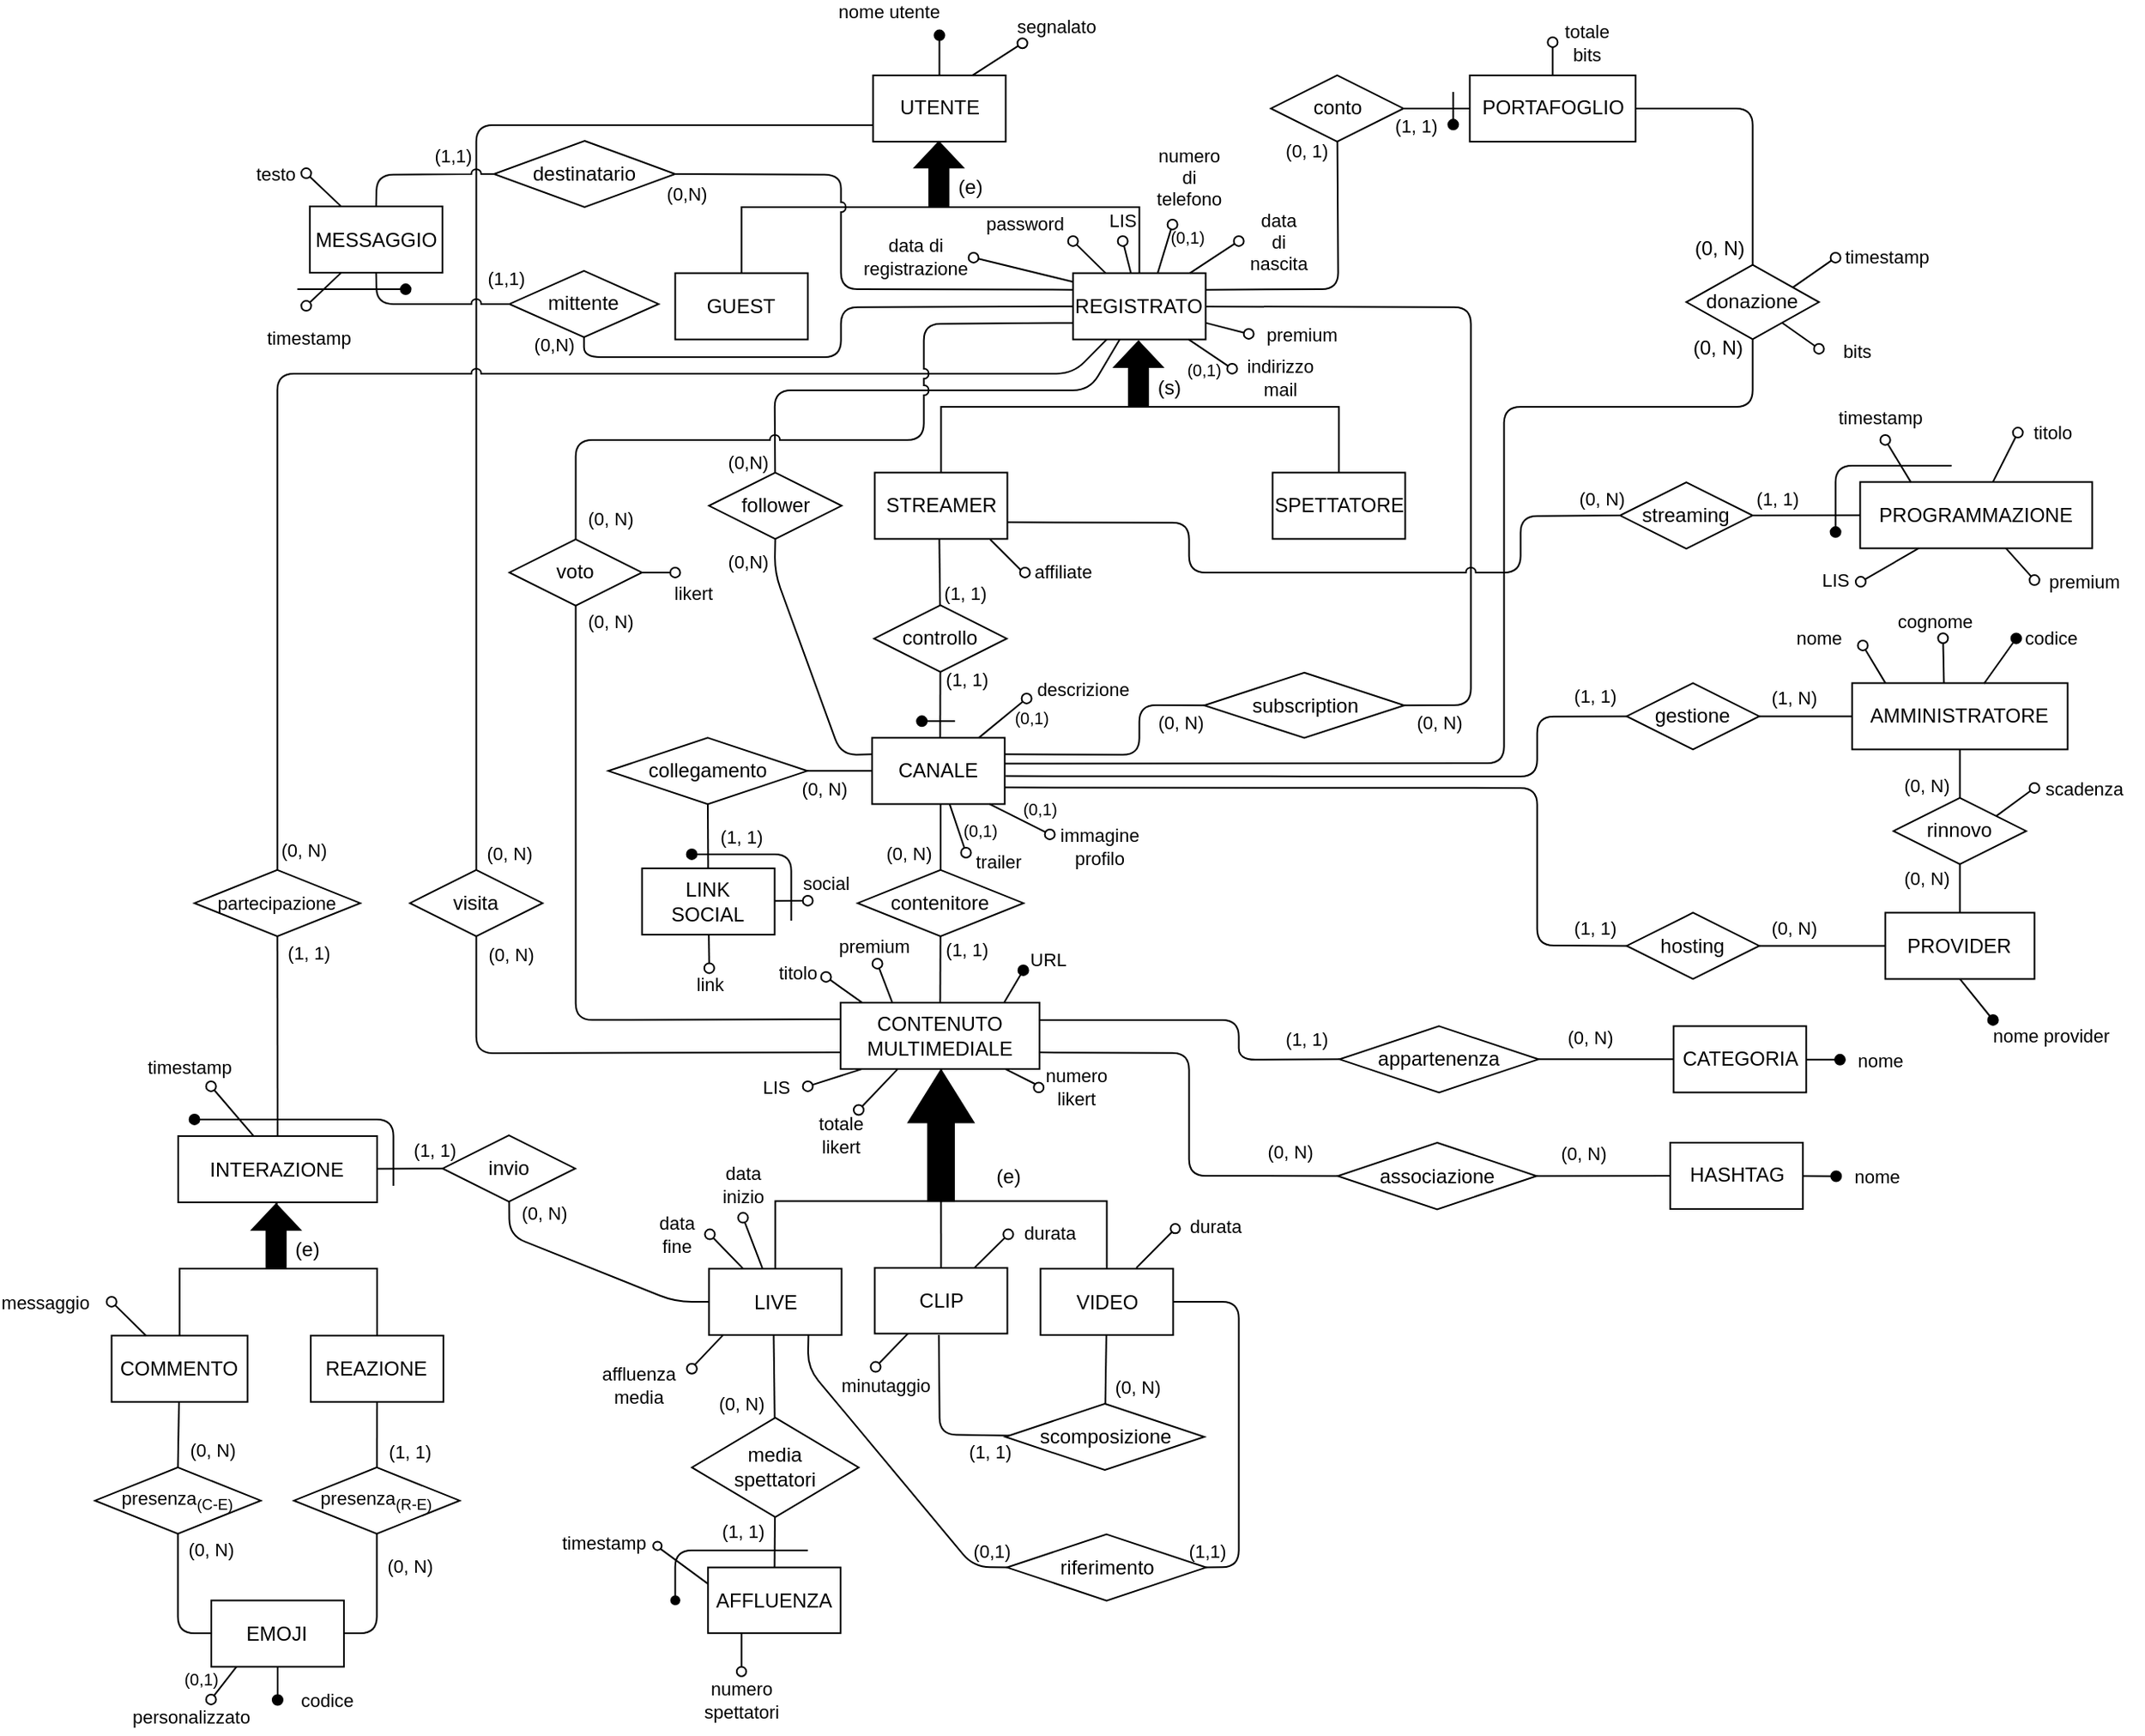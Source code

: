 <mxfile scale="1" border="20">
    <diagram id="4_nfnfdhDg5d41BVBWpk" name="Page-1">
        <mxGraphModel dx="4637" dy="2422" grid="1" gridSize="10" guides="1" tooltips="1" connect="1" arrows="1" fold="1" page="1" pageScale="1" pageWidth="1169" pageHeight="827" background="#ffffff" math="0" shadow="0">
            <root>
                <mxCell id="0"/>
                <mxCell id="1" parent="0"/>
                <mxCell id="1341" style="edgeStyle=elbowEdgeStyle;html=1;exitX=0.5;exitY=1;exitDx=0;exitDy=0;entryX=0.5;entryY=0;entryDx=0;entryDy=0;endArrow=none;endFill=0;elbow=vertical;rounded=0;jumpStyle=arc;" parent="1" source="1343" target="1344" edge="1">
                    <mxGeometry relative="1" as="geometry">
                        <mxPoint x="-2910.26" y="-1492.18" as="sourcePoint"/>
                        <mxPoint x="-2990.27" y="-1432.18" as="targetPoint"/>
                    </mxGeometry>
                </mxCell>
                <mxCell id="1342" style="edgeStyle=elbowEdgeStyle;elbow=vertical;html=1;exitX=0.5;exitY=1;exitDx=0;exitDy=0;entryX=0.5;entryY=0;entryDx=0;entryDy=0;endArrow=none;endFill=0;rounded=0;jumpStyle=arc;" parent="1" source="1343" target="1347" edge="1">
                    <mxGeometry relative="1" as="geometry"/>
                </mxCell>
                <mxCell id="1450" style="edgeStyle=none;shape=connector;rounded=1;jumpStyle=arc;html=1;exitX=1;exitY=0.25;exitDx=0;exitDy=0;labelBackgroundColor=default;strokeColor=default;fontFamily=Helvetica;fontSize=11;fontColor=default;endArrow=none;endFill=0;" parent="1" source="1347" target="1443" edge="1">
                    <mxGeometry relative="1" as="geometry">
                        <Array as="points">
                            <mxPoint x="-2689.68" y="-1461.54"/>
                        </Array>
                    </mxGeometry>
                </mxCell>
                <mxCell id="1343" value="UTENTE" style="whiteSpace=wrap;html=1;" parent="1" vertex="1">
                    <mxGeometry x="-2970.29" y="-1590.54" width="80" height="40" as="geometry"/>
                </mxCell>
                <mxCell id="1344" value="GUEST" style="whiteSpace=wrap;html=1;" parent="1" vertex="1">
                    <mxGeometry x="-3089.68" y="-1471.18" width="80" height="40" as="geometry"/>
                </mxCell>
                <mxCell id="1419" style="edgeStyle=none;shape=connector;rounded=1;jumpStyle=arc;html=1;labelBackgroundColor=default;strokeColor=default;fontFamily=Helvetica;fontSize=11;fontColor=default;endArrow=none;endFill=0;" parent="1" source="1347" target="1420" edge="1">
                    <mxGeometry relative="1" as="geometry">
                        <mxPoint x="-3029.68" y="-1340.54" as="targetPoint"/>
                        <Array as="points">
                            <mxPoint x="-2839.68" y="-1400.54"/>
                            <mxPoint x="-3029.68" y="-1400.54"/>
                            <mxPoint x="-3029.68" y="-1350.54"/>
                        </Array>
                        <mxPoint x="-2829.68" y="-1430.54" as="sourcePoint"/>
                    </mxGeometry>
                </mxCell>
                <mxCell id="1435" style="edgeStyle=none;shape=connector;rounded=1;jumpStyle=arc;html=1;entryX=1;entryY=0.5;entryDx=0;entryDy=0;labelBackgroundColor=default;strokeColor=default;fontFamily=Helvetica;fontSize=11;fontColor=default;endArrow=none;endFill=0;" parent="1" source="1347" target="1433" edge="1">
                    <mxGeometry relative="1" as="geometry">
                        <Array as="points">
                            <mxPoint x="-2609.68" y="-1450.54"/>
                            <mxPoint x="-2609.68" y="-1210.54"/>
                        </Array>
                    </mxGeometry>
                </mxCell>
                <mxCell id="1672" style="edgeStyle=none;html=1;exitX=0;exitY=0.5;exitDx=0;exitDy=0;entryX=0.5;entryY=1;entryDx=0;entryDy=0;endArrow=none;endFill=0;jumpStyle=arc;" parent="1" source="1347" target="1669" edge="1">
                    <mxGeometry relative="1" as="geometry">
                        <Array as="points">
                            <mxPoint x="-2989.68" y="-1450.54"/>
                            <mxPoint x="-2989.68" y="-1420.54"/>
                            <mxPoint x="-3089.68" y="-1420.54"/>
                            <mxPoint x="-3144.68" y="-1420.54"/>
                        </Array>
                    </mxGeometry>
                </mxCell>
                <mxCell id="1347" value="REGISTRATO" style="whiteSpace=wrap;html=1;" parent="1" vertex="1">
                    <mxGeometry x="-2849.68" y="-1471.18" width="80" height="40" as="geometry"/>
                </mxCell>
                <mxCell id="1348" value="" style="shape=singleArrow;whiteSpace=wrap;html=1;arrowWidth=0.4;arrowSize=0.4;rotation=-90;fillColor=#000000;" parent="1" vertex="1">
                    <mxGeometry x="-2949.98" y="-1545.62" width="38.76" height="29.17" as="geometry"/>
                </mxCell>
                <mxCell id="1349" value="(e)" style="text;html=1;align=center;verticalAlign=middle;resizable=0;points=[];autosize=1;strokeColor=none;fillColor=none;" parent="1" vertex="1">
                    <mxGeometry x="-2932.29" y="-1537.54" width="40" height="30" as="geometry"/>
                </mxCell>
                <mxCell id="1350" value="" style="endArrow=oval;html=1;fillStyle=auto;strokeWidth=1;startSize=6;endSize=6;fillColor=#000000;startArrow=none;startFill=0;endFill=1;exitX=0.5;exitY=0;exitDx=0;exitDy=0;" parent="1" source="1343" edge="1">
                    <mxGeometry width="50" height="50" relative="1" as="geometry">
                        <mxPoint x="-2790.26" y="-1009.52" as="sourcePoint"/>
                        <mxPoint x="-2930.26" y="-1614.7" as="targetPoint"/>
                    </mxGeometry>
                </mxCell>
                <mxCell id="1351" value="nome utente" style="edgeLabel;html=1;align=center;verticalAlign=middle;resizable=0;points=[];" parent="1350" vertex="1" connectable="0">
                    <mxGeometry x="0.479" y="1" relative="1" as="geometry">
                        <mxPoint x="-30" y="-21" as="offset"/>
                    </mxGeometry>
                </mxCell>
                <mxCell id="1352" value="" style="endArrow=oval;html=1;fillStyle=auto;strokeWidth=1;startSize=6;endSize=6;fillColor=#000000;startArrow=none;startFill=0;endFill=0;" parent="1" source="1347" edge="1">
                    <mxGeometry width="50" height="50" relative="1" as="geometry">
                        <mxPoint x="-2888.59" y="-1162.913" as="sourcePoint"/>
                        <mxPoint x="-2849.68" y="-1490.54" as="targetPoint"/>
                    </mxGeometry>
                </mxCell>
                <mxCell id="1353" value="password" style="edgeLabel;html=1;align=center;verticalAlign=middle;resizable=0;points=[];" parent="1352" vertex="1" connectable="0">
                    <mxGeometry x="0.479" y="1" relative="1" as="geometry">
                        <mxPoint x="-34" y="-16" as="offset"/>
                    </mxGeometry>
                </mxCell>
                <mxCell id="1354" value="" style="endArrow=oval;html=1;fillStyle=auto;strokeWidth=1;startSize=6;endSize=6;fillColor=#000000;startArrow=none;startFill=0;endFill=0;" parent="1" source="1347" edge="1">
                    <mxGeometry width="50" height="50" relative="1" as="geometry">
                        <mxPoint x="-2873.59" y="-1169.58" as="sourcePoint"/>
                        <mxPoint x="-2753.68" y="-1413.54" as="targetPoint"/>
                    </mxGeometry>
                </mxCell>
                <mxCell id="1355" value="indirizzo&lt;br&gt;mail" style="edgeLabel;html=1;align=center;verticalAlign=middle;resizable=0;points=[];" parent="1354" vertex="1" connectable="0">
                    <mxGeometry x="0.479" y="1" relative="1" as="geometry">
                        <mxPoint x="35" y="11" as="offset"/>
                    </mxGeometry>
                </mxCell>
                <mxCell id="1356" value="" style="endArrow=oval;html=1;fillStyle=auto;strokeWidth=1;startSize=6;endSize=6;fillColor=#000000;startArrow=none;startFill=0;endFill=0;" parent="1" edge="1">
                    <mxGeometry width="50" height="50" relative="1" as="geometry">
                        <mxPoint x="-2798.604" y="-1471.18" as="sourcePoint"/>
                        <mxPoint x="-2789.68" y="-1500.54" as="targetPoint"/>
                    </mxGeometry>
                </mxCell>
                <mxCell id="1357" value="numero&lt;br&gt;di&lt;br&gt;telefono" style="edgeLabel;html=1;align=center;verticalAlign=middle;resizable=0;points=[];" parent="1356" vertex="1" connectable="0">
                    <mxGeometry x="0.479" y="1" relative="1" as="geometry">
                        <mxPoint x="13" y="-36" as="offset"/>
                    </mxGeometry>
                </mxCell>
                <mxCell id="1358" value="" style="endArrow=oval;html=1;fillStyle=auto;strokeWidth=1;startSize=6;endSize=6;fillColor=#000000;startArrow=none;startFill=0;endFill=0;" parent="1" source="1347" edge="1">
                    <mxGeometry width="50" height="50" relative="1" as="geometry">
                        <mxPoint x="-2853.59" y="-1149.58" as="sourcePoint"/>
                        <mxPoint x="-2749.68" y="-1490.54" as="targetPoint"/>
                    </mxGeometry>
                </mxCell>
                <mxCell id="1359" value="data&lt;br&gt;di&lt;br&gt;nascita" style="edgeLabel;html=1;align=center;verticalAlign=middle;resizable=0;points=[];" parent="1358" vertex="1" connectable="0">
                    <mxGeometry x="0.479" y="1" relative="1" as="geometry">
                        <mxPoint x="32" y="-4" as="offset"/>
                    </mxGeometry>
                </mxCell>
                <mxCell id="1366" value="" style="endArrow=oval;html=1;fillStyle=auto;strokeWidth=1;startSize=6;endSize=6;fillColor=#000000;startArrow=none;startFill=0;endFill=0;" parent="1" source="1347" edge="1">
                    <mxGeometry width="50" height="50" relative="1" as="geometry">
                        <mxPoint x="-2819.01" y="-1461.76" as="sourcePoint"/>
                        <mxPoint x="-2819.68" y="-1490.54" as="targetPoint"/>
                    </mxGeometry>
                </mxCell>
                <mxCell id="1367" value="LIS" style="edgeLabel;html=1;align=center;verticalAlign=middle;resizable=0;points=[];" parent="1366" vertex="1" connectable="0">
                    <mxGeometry x="0.479" y="1" relative="1" as="geometry">
                        <mxPoint x="-1" y="-18" as="offset"/>
                    </mxGeometry>
                </mxCell>
                <mxCell id="1369" style="edgeStyle=elbowEdgeStyle;html=1;exitX=0.5;exitY=1;exitDx=0;exitDy=0;entryX=0.5;entryY=0;entryDx=0;entryDy=0;endArrow=none;endFill=0;elbow=vertical;rounded=0;jumpStyle=arc;" parent="1" target="1371" edge="1">
                    <mxGeometry relative="1" as="geometry">
                        <mxPoint x="-2809.9" y="-1430.18" as="sourcePoint"/>
                        <mxPoint x="-2869.88" y="-1311.82" as="targetPoint"/>
                    </mxGeometry>
                </mxCell>
                <mxCell id="1370" style="edgeStyle=elbowEdgeStyle;elbow=vertical;html=1;exitX=0.5;exitY=1;exitDx=0;exitDy=0;entryX=0.5;entryY=0;entryDx=0;entryDy=0;endArrow=none;endFill=0;rounded=0;jumpStyle=arc;" parent="1" target="1372" edge="1">
                    <mxGeometry relative="1" as="geometry">
                        <mxPoint x="-2809.9" y="-1430.18" as="sourcePoint"/>
                    </mxGeometry>
                </mxCell>
                <mxCell id="1371" value="STREAMER" style="whiteSpace=wrap;html=1;" parent="1" vertex="1">
                    <mxGeometry x="-2969.29" y="-1350.82" width="80" height="40" as="geometry"/>
                </mxCell>
                <mxCell id="1372" value="SPETTATORE" style="whiteSpace=wrap;html=1;" parent="1" vertex="1">
                    <mxGeometry x="-2729.29" y="-1350.82" width="80" height="40" as="geometry"/>
                </mxCell>
                <mxCell id="1373" value="" style="shape=singleArrow;whiteSpace=wrap;html=1;arrowWidth=0.4;arrowSize=0.4;rotation=-90;fillColor=#000000;" parent="1" vertex="1">
                    <mxGeometry x="-2829.59" y="-1425.26" width="38.76" height="29.17" as="geometry"/>
                </mxCell>
                <mxCell id="1374" value="(s)" style="text;html=1;align=center;verticalAlign=middle;resizable=0;points=[];autosize=1;strokeColor=none;fillColor=none;" parent="1" vertex="1">
                    <mxGeometry x="-2811.9" y="-1417.18" width="40" height="30" as="geometry"/>
                </mxCell>
                <mxCell id="1407" value="" style="edgeStyle=none;shape=connector;rounded=1;fillStyle=auto;html=1;labelBackgroundColor=default;strokeColor=default;strokeWidth=1;fontFamily=Helvetica;fontSize=11;fontColor=default;endArrow=none;startSize=6;endSize=6;fillColor=#000000;exitX=0.5;exitY=1;exitDx=0;exitDy=0;" parent="1" target="1411" edge="1">
                    <mxGeometry relative="1" as="geometry">
                        <mxPoint x="-2930.33" y="-1310.82" as="sourcePoint"/>
                    </mxGeometry>
                </mxCell>
                <mxCell id="1408" value="(1, 1)" style="edgeLabel;html=1;align=center;verticalAlign=middle;resizable=0;points=[];fontSize=11;fontFamily=Helvetica;fontColor=default;" parent="1407" vertex="1" connectable="0">
                    <mxGeometry x="-0.268" y="1" relative="1" as="geometry">
                        <mxPoint x="14" y="18" as="offset"/>
                    </mxGeometry>
                </mxCell>
                <mxCell id="1409" value="" style="edgeStyle=none;shape=connector;rounded=1;fillStyle=auto;html=1;labelBackgroundColor=default;strokeColor=default;strokeWidth=1;fontFamily=Helvetica;fontSize=11;fontColor=default;endArrow=none;startSize=6;endSize=6;fillColor=#000000;entryX=0.513;entryY=0.016;entryDx=0;entryDy=0;entryPerimeter=0;" parent="1" source="1411" target="1413" edge="1">
                    <mxGeometry relative="1" as="geometry">
                        <mxPoint x="-2909.68" y="-1200.54" as="targetPoint"/>
                    </mxGeometry>
                </mxCell>
                <mxCell id="1410" value="(1, 1)" style="edgeLabel;html=1;align=center;verticalAlign=middle;resizable=0;points=[];fontSize=11;fontFamily=Helvetica;fontColor=default;" parent="1409" vertex="1" connectable="0">
                    <mxGeometry x="-0.327" y="1" relative="1" as="geometry">
                        <mxPoint x="15" y="-9" as="offset"/>
                    </mxGeometry>
                </mxCell>
                <mxCell id="1411" value="controllo" style="rhombus;whiteSpace=wrap;html=1;" parent="1" vertex="1">
                    <mxGeometry x="-2969.68" y="-1270.82" width="80" height="40.28" as="geometry"/>
                </mxCell>
                <mxCell id="1421" style="edgeStyle=none;shape=connector;rounded=1;jumpStyle=arc;html=1;exitX=0;exitY=0.25;exitDx=0;exitDy=0;entryX=0.5;entryY=1;entryDx=0;entryDy=0;labelBackgroundColor=default;strokeColor=default;fontFamily=Helvetica;fontSize=11;fontColor=default;endArrow=none;endFill=0;" parent="1" source="1413" target="1420" edge="1">
                    <mxGeometry relative="1" as="geometry">
                        <Array as="points">
                            <mxPoint x="-2989.68" y="-1180.54"/>
                            <mxPoint x="-3029.68" y="-1290.54"/>
                        </Array>
                    </mxGeometry>
                </mxCell>
                <mxCell id="1413" value="CANALE" style="rounded=0;whiteSpace=wrap;html=1;" parent="1" vertex="1">
                    <mxGeometry x="-2970.87" y="-1190.82" width="80" height="40" as="geometry"/>
                </mxCell>
                <mxCell id="1414" value="" style="endArrow=oval;html=1;fillStyle=auto;strokeWidth=1;startSize=6;endSize=6;fillColor=#000000;startArrow=none;startFill=0;endFill=1;" parent="1" edge="1">
                    <mxGeometry width="50" height="50" relative="1" as="geometry">
                        <mxPoint x="-2920.87" y="-1200.82" as="sourcePoint"/>
                        <mxPoint x="-2940.87" y="-1200.82" as="targetPoint"/>
                    </mxGeometry>
                </mxCell>
                <mxCell id="1415" value="" style="endArrow=oval;html=1;fillStyle=auto;strokeWidth=1;startSize=6;endSize=6;fillColor=#000000;startArrow=none;startFill=0;endFill=0;entryX=0.116;entryY=0.978;entryDx=0;entryDy=0;entryPerimeter=0;" parent="1" source="1413" edge="1">
                    <mxGeometry width="50" height="50" relative="1" as="geometry">
                        <mxPoint x="-2880.87" y="-1180.82" as="sourcePoint"/>
                        <mxPoint x="-2914.24" y="-1121.48" as="targetPoint"/>
                    </mxGeometry>
                </mxCell>
                <mxCell id="1416" value="trailer" style="edgeLabel;html=1;align=center;verticalAlign=middle;resizable=0;points=[];" parent="1415" vertex="1" connectable="0">
                    <mxGeometry x="0.479" y="1" relative="1" as="geometry">
                        <mxPoint x="21" y="13" as="offset"/>
                    </mxGeometry>
                </mxCell>
                <mxCell id="1417" value="" style="endArrow=oval;html=1;fillStyle=auto;strokeWidth=1;startSize=6;endSize=6;fillColor=#000000;startArrow=none;startFill=0;endFill=0;" parent="1" source="1413" edge="1">
                    <mxGeometry width="50" height="50" relative="1" as="geometry">
                        <mxPoint x="-2642.004" y="-990.54" as="sourcePoint"/>
                        <mxPoint x="-2877.68" y="-1214.54" as="targetPoint"/>
                    </mxGeometry>
                </mxCell>
                <mxCell id="1418" value="descrizione" style="edgeLabel;html=1;align=center;verticalAlign=middle;resizable=0;points=[];" parent="1417" vertex="1" connectable="0">
                    <mxGeometry x="0.479" y="1" relative="1" as="geometry">
                        <mxPoint x="42" y="-11" as="offset"/>
                    </mxGeometry>
                </mxCell>
                <mxCell id="1420" value="follower" style="rhombus;whiteSpace=wrap;html=1;" parent="1" vertex="1">
                    <mxGeometry x="-3069.29" y="-1350.82" width="80" height="40" as="geometry"/>
                </mxCell>
                <mxCell id="1424" value="(0,N)" style="edgeLabel;html=1;align=center;verticalAlign=middle;resizable=0;points=[];fontSize=11;fontFamily=Helvetica;fontColor=default;" parent="1" vertex="1" connectable="0">
                    <mxGeometry x="-3052.554" y="-1360.538" as="geometry">
                        <mxPoint x="6" y="3" as="offset"/>
                    </mxGeometry>
                </mxCell>
                <mxCell id="1425" value="(0,N)" style="edgeLabel;html=1;align=center;verticalAlign=middle;resizable=0;points=[];fontSize=11;fontFamily=Helvetica;fontColor=default;" parent="1" vertex="1" connectable="0">
                    <mxGeometry x="-3052.554" y="-1300.538" as="geometry">
                        <mxPoint x="6" y="3" as="offset"/>
                    </mxGeometry>
                </mxCell>
                <mxCell id="1427" value="(0, N)" style="edgeLabel;html=1;align=center;verticalAlign=middle;resizable=0;points=[];fontSize=11;fontFamily=Helvetica;fontColor=default;" parent="1" vertex="1" connectable="0">
                    <mxGeometry x="-2785.16" y="-1200.54" as="geometry"/>
                </mxCell>
                <mxCell id="1428" value="(0, N)" style="edgeLabel;html=1;align=center;verticalAlign=middle;resizable=0;points=[];" parent="1" vertex="1" connectable="0">
                    <mxGeometry x="-2629.68" y="-1200.54" as="geometry"/>
                </mxCell>
                <mxCell id="1434" style="edgeStyle=none;shape=connector;rounded=1;jumpStyle=none;html=1;exitX=0;exitY=0.5;exitDx=0;exitDy=0;entryX=1;entryY=0.25;entryDx=0;entryDy=0;labelBackgroundColor=default;strokeColor=default;fontFamily=Helvetica;fontSize=11;fontColor=default;endArrow=none;endFill=0;" parent="1" source="1433" target="1413" edge="1">
                    <mxGeometry relative="1" as="geometry">
                        <Array as="points">
                            <mxPoint x="-2809.68" y="-1210.54"/>
                            <mxPoint x="-2809.68" y="-1180.54"/>
                        </Array>
                    </mxGeometry>
                </mxCell>
                <mxCell id="1433" value="subscription" style="rhombus;whiteSpace=wrap;html=1;" parent="1" vertex="1">
                    <mxGeometry x="-2770.49" y="-1230.09" width="120.65" height="39.36" as="geometry"/>
                </mxCell>
                <mxCell id="1436" value="" style="endArrow=oval;html=1;fillStyle=auto;strokeWidth=1;startSize=6;endSize=6;fillColor=#000000;startArrow=none;startFill=0;endFill=0;exitX=1;exitY=0.75;exitDx=0;exitDy=0;" parent="1" source="1347" edge="1">
                    <mxGeometry width="50" height="50" relative="1" as="geometry">
                        <mxPoint x="-2779.995" y="-1421.18" as="sourcePoint"/>
                        <mxPoint x="-2743.68" y="-1434.54" as="targetPoint"/>
                    </mxGeometry>
                </mxCell>
                <mxCell id="1437" value="premium" style="edgeLabel;html=1;align=center;verticalAlign=middle;resizable=0;points=[];" parent="1436" vertex="1" connectable="0">
                    <mxGeometry x="0.479" y="1" relative="1" as="geometry">
                        <mxPoint x="38" y="3" as="offset"/>
                    </mxGeometry>
                </mxCell>
                <mxCell id="1438" style="edgeStyle=none;jumpStyle=arc;html=1;endArrow=none;endFill=0;startArrow=none;" parent="1" source="1443" target="1441" edge="1">
                    <mxGeometry relative="1" as="geometry">
                        <mxPoint x="-2810.791" y="-1590.54" as="targetPoint"/>
                    </mxGeometry>
                </mxCell>
                <mxCell id="1439" value="(1, 1)" style="edgeLabel;html=1;align=center;verticalAlign=middle;resizable=0;points=[];" parent="1438" vertex="1" connectable="0">
                    <mxGeometry x="-0.396" y="2" relative="1" as="geometry">
                        <mxPoint x="-5" y="12" as="offset"/>
                    </mxGeometry>
                </mxCell>
                <mxCell id="1441" value="PORTAFOGLIO" style="whiteSpace=wrap;html=1;" parent="1" vertex="1">
                    <mxGeometry x="-2610.32" y="-1590.54" width="100" height="40" as="geometry"/>
                </mxCell>
                <mxCell id="1442" value="(0, 1)" style="edgeLabel;html=1;align=center;verticalAlign=middle;resizable=0;points=[];" parent="1" vertex="1" connectable="0">
                    <mxGeometry x="-2709.352" y="-1545.62" as="geometry"/>
                </mxCell>
                <mxCell id="1443" value="conto" style="rhombus;whiteSpace=wrap;html=1;" parent="1" vertex="1">
                    <mxGeometry x="-2730.32" y="-1590.54" width="80" height="40" as="geometry"/>
                </mxCell>
                <mxCell id="1444" value="" style="endArrow=oval;html=1;fillStyle=auto;strokeWidth=1;startSize=6;endSize=6;fillColor=#000000;startArrow=none;startFill=0;endFill=0;" parent="1" source="1441" edge="1">
                    <mxGeometry width="50" height="50" relative="1" as="geometry">
                        <mxPoint x="-2560.32" y="-1570.42" as="sourcePoint"/>
                        <mxPoint x="-2560.32" y="-1610.54" as="targetPoint"/>
                    </mxGeometry>
                </mxCell>
                <mxCell id="1445" value="totale&lt;br&gt;bits" style="edgeLabel;html=1;align=center;verticalAlign=middle;resizable=0;points=[];" parent="1444" vertex="1" connectable="0">
                    <mxGeometry x="0.479" y="1" relative="1" as="geometry">
                        <mxPoint x="21" y="-5" as="offset"/>
                    </mxGeometry>
                </mxCell>
                <mxCell id="1446" value="" style="endArrow=oval;html=1;fillStyle=auto;strokeWidth=1;startSize=6;endSize=6;fillColor=#000000;startArrow=none;startFill=0;endFill=1;jumpStyle=none;" parent="1" edge="1">
                    <mxGeometry width="50" height="50" relative="1" as="geometry">
                        <mxPoint x="-2620.32" y="-1580.54" as="sourcePoint"/>
                        <mxPoint x="-2620.32" y="-1560.82" as="targetPoint"/>
                    </mxGeometry>
                </mxCell>
                <mxCell id="1469" value="(0, N)" style="edgeStyle=none;jumpStyle=arc;html=1;endArrow=none;endFill=0;entryX=0;entryY=0.5;entryDx=0;entryDy=0;exitX=1;exitY=0.75;exitDx=0;exitDy=0;" parent="1" source="1371" target="1471" edge="1">
                    <mxGeometry x="0.946" y="10" relative="1" as="geometry">
                        <mxPoint x="-2500.68" y="-1330.82" as="targetPoint"/>
                        <Array as="points">
                            <mxPoint x="-2869.68" y="-1320.54"/>
                            <mxPoint x="-2779.68" y="-1320.54"/>
                            <mxPoint x="-2779.68" y="-1290.54"/>
                            <mxPoint x="-2659.68" y="-1290.54"/>
                            <mxPoint x="-2579.68" y="-1290.54"/>
                            <mxPoint x="-2579.68" y="-1324.54"/>
                        </Array>
                        <mxPoint as="offset"/>
                        <mxPoint x="-2819.68" y="-1340.82" as="sourcePoint"/>
                    </mxGeometry>
                </mxCell>
                <mxCell id="1471" value="streaming" style="rhombus;whiteSpace=wrap;html=1;" parent="1" vertex="1">
                    <mxGeometry x="-2519.68" y="-1344.94" width="80" height="40" as="geometry"/>
                </mxCell>
                <mxCell id="1472" value="PROGRAMMAZIONE" style="whiteSpace=wrap;html=1;" parent="1" vertex="1">
                    <mxGeometry x="-2374.83" y="-1345.17" width="140" height="40" as="geometry"/>
                </mxCell>
                <mxCell id="1473" style="edgeStyle=none;shape=connector;rounded=1;fillStyle=auto;html=1;labelBackgroundColor=default;strokeColor=default;strokeWidth=1;fontFamily=Helvetica;fontSize=11;fontColor=default;endArrow=none;endFill=0;startSize=6;endSize=6;fillColor=#000000;startArrow=oval;startFill=0;" parent="1" target="1472" edge="1">
                    <mxGeometry relative="1" as="geometry">
                        <mxPoint x="-2344.956" y="-1325.9" as="targetPoint"/>
                        <mxPoint x="-2279.68" y="-1374.94" as="sourcePoint"/>
                    </mxGeometry>
                </mxCell>
                <mxCell id="1474" value="titolo" style="edgeLabel;html=1;align=center;verticalAlign=middle;resizable=0;points=[];fontSize=11;fontFamily=Helvetica;fontColor=default;" parent="1473" vertex="1" connectable="0">
                    <mxGeometry x="-0.257" y="1" relative="1" as="geometry">
                        <mxPoint x="25" y="-12" as="offset"/>
                    </mxGeometry>
                </mxCell>
                <mxCell id="1475" style="edgeStyle=none;shape=connector;rounded=1;fillStyle=auto;html=1;labelBackgroundColor=default;strokeColor=default;strokeWidth=1;fontFamily=Helvetica;fontSize=11;fontColor=default;endArrow=none;endFill=0;startSize=6;endSize=6;fillColor=#000000;startArrow=oval;startFill=0;entryX=0.219;entryY=0.006;entryDx=0;entryDy=0;entryPerimeter=0;" parent="1" target="1472" edge="1">
                    <mxGeometry relative="1" as="geometry">
                        <mxPoint x="-2329.415" y="-1335.17" as="targetPoint"/>
                        <mxPoint x="-2359.68" y="-1370.54" as="sourcePoint"/>
                    </mxGeometry>
                </mxCell>
                <mxCell id="1476" value="timestamp" style="edgeLabel;html=1;align=center;verticalAlign=middle;resizable=0;points=[];fontSize=11;fontFamily=Helvetica;fontColor=default;" parent="1475" vertex="1" connectable="0">
                    <mxGeometry x="-0.257" y="1" relative="1" as="geometry">
                        <mxPoint x="-10" y="-23" as="offset"/>
                    </mxGeometry>
                </mxCell>
                <mxCell id="1477" style="edgeStyle=none;shape=connector;rounded=1;fillStyle=auto;html=1;labelBackgroundColor=default;strokeColor=default;strokeWidth=1;fontFamily=Helvetica;fontSize=11;fontColor=default;endArrow=none;endFill=0;startSize=6;endSize=6;fillColor=#000000;startArrow=oval;startFill=1;" parent="1" edge="1">
                    <mxGeometry relative="1" as="geometry">
                        <mxPoint x="-2319.68" y="-1354.94" as="targetPoint"/>
                        <mxPoint x="-2389.68" y="-1314.94" as="sourcePoint"/>
                        <Array as="points">
                            <mxPoint x="-2389.68" y="-1354.94"/>
                        </Array>
                    </mxGeometry>
                </mxCell>
                <mxCell id="1478" style="edgeStyle=none;shape=connector;rounded=1;fillStyle=auto;html=1;labelBackgroundColor=default;strokeColor=default;strokeWidth=1;fontFamily=Helvetica;fontSize=11;fontColor=default;endArrow=none;endFill=0;startSize=6;endSize=6;fillColor=#000000;startArrow=oval;startFill=0;" parent="1" target="1472" edge="1">
                    <mxGeometry relative="1" as="geometry">
                        <mxPoint x="-2262.587" y="-1335.17" as="targetPoint"/>
                        <mxPoint x="-2269.68" y="-1285.94" as="sourcePoint"/>
                    </mxGeometry>
                </mxCell>
                <mxCell id="1479" value="premium" style="edgeLabel;html=1;align=center;verticalAlign=middle;resizable=0;points=[];fontSize=11;fontFamily=Helvetica;fontColor=default;" parent="1478" vertex="1" connectable="0">
                    <mxGeometry x="-0.257" y="1" relative="1" as="geometry">
                        <mxPoint x="37" y="7" as="offset"/>
                    </mxGeometry>
                </mxCell>
                <mxCell id="1495" value="" style="edgeStyle=none;shape=connector;rounded=1;fillStyle=auto;html=1;labelBackgroundColor=default;strokeColor=default;strokeWidth=1;fontFamily=Helvetica;fontSize=11;fontColor=default;endArrow=none;startSize=6;endSize=6;fillColor=#000000;entryX=0.5;entryY=0;entryDx=0;entryDy=0;exitX=0.5;exitY=1;exitDx=0;exitDy=0;" parent="1" target="1497" edge="1">
                    <mxGeometry relative="1" as="geometry">
                        <mxPoint x="-2929.58" y="-1150.82" as="sourcePoint"/>
                        <mxPoint x="-2928.23" y="-1090.82" as="targetPoint"/>
                    </mxGeometry>
                </mxCell>
                <mxCell id="1496" value="(0, N)" style="edgeLabel;html=1;align=center;verticalAlign=middle;resizable=0;points=[];fontSize=11;fontFamily=Helvetica;fontColor=default;" parent="1495" vertex="1" connectable="0">
                    <mxGeometry x="-0.303" relative="1" as="geometry">
                        <mxPoint x="-20" y="16" as="offset"/>
                    </mxGeometry>
                </mxCell>
                <mxCell id="1530" value="(1, 1)" style="edgeStyle=none;html=1;endArrow=none;endFill=0;" parent="1" source="1497" target="1524" edge="1">
                    <mxGeometry x="-0.577" y="16" relative="1" as="geometry">
                        <mxPoint as="offset"/>
                    </mxGeometry>
                </mxCell>
                <mxCell id="1497" value="contenitore" style="rhombus;whiteSpace=wrap;html=1;" parent="1" vertex="1">
                    <mxGeometry x="-2979.58" y="-1111.06" width="100" height="40" as="geometry"/>
                </mxCell>
                <mxCell id="1501" value="(0, N)" style="edgeLabel;html=1;align=center;verticalAlign=middle;resizable=0;points=[];fontSize=11;fontFamily=Helvetica;fontColor=default;" parent="1" vertex="1" connectable="0">
                    <mxGeometry x="-3000.039" y="-1160.464" as="geometry"/>
                </mxCell>
                <mxCell id="1502" value="" style="edgeStyle=none;shape=connector;rounded=1;fillStyle=auto;html=1;labelBackgroundColor=default;strokeColor=default;strokeWidth=1;fontFamily=Helvetica;fontSize=11;fontColor=default;endArrow=none;endFill=0;startSize=6;endSize=6;fillColor=#000000;exitX=0.5;exitY=1;exitDx=0;exitDy=0;" parent="1" source="1504" target="1505" edge="1">
                    <mxGeometry relative="1" as="geometry"/>
                </mxCell>
                <mxCell id="1503" value="(1, 1)" style="edgeLabel;html=1;align=center;verticalAlign=middle;resizable=0;points=[];fontSize=11;fontFamily=Helvetica;fontColor=default;" parent="1502" vertex="1" connectable="0">
                    <mxGeometry x="0.426" y="1" relative="1" as="geometry">
                        <mxPoint x="19" y="-8" as="offset"/>
                    </mxGeometry>
                </mxCell>
                <mxCell id="1517" value="" style="edgeStyle=none;html=1;endArrow=none;endFill=0;" parent="1" source="1504" target="1413" edge="1">
                    <mxGeometry relative="1" as="geometry"/>
                </mxCell>
                <mxCell id="1504" value="&lt;font style=&quot;font-size: 12px;&quot;&gt;collegamento&lt;/font&gt;" style="rhombus;whiteSpace=wrap;html=1;" parent="1" vertex="1">
                    <mxGeometry x="-3130" y="-1190.82" width="120" height="40" as="geometry"/>
                </mxCell>
                <mxCell id="1505" value="LINK&lt;br&gt;SOCIAL" style="rounded=0;whiteSpace=wrap;html=1;" parent="1" vertex="1">
                    <mxGeometry x="-3109.69" y="-1112.05" width="80" height="40" as="geometry"/>
                </mxCell>
                <mxCell id="1506" value="" style="endArrow=oval;html=1;fillStyle=auto;strokeWidth=1;startSize=6;endSize=6;fillColor=#000000;startArrow=none;startFill=0;endFill=0;" parent="1" source="1505" edge="1">
                    <mxGeometry width="50" height="50" relative="1" as="geometry">
                        <mxPoint x="-3049.69" y="-1092.05" as="sourcePoint"/>
                        <mxPoint x="-3069.13" y="-1051.81" as="targetPoint"/>
                    </mxGeometry>
                </mxCell>
                <mxCell id="1507" value="link" style="edgeLabel;html=1;align=center;verticalAlign=middle;resizable=0;points=[];" parent="1506" vertex="1" connectable="0">
                    <mxGeometry x="0.479" y="1" relative="1" as="geometry">
                        <mxPoint x="-1" y="15" as="offset"/>
                    </mxGeometry>
                </mxCell>
                <mxCell id="1516" value="" style="endArrow=oval;html=1;fillStyle=auto;strokeWidth=1;startSize=6;endSize=6;fillColor=#000000;startArrow=none;startFill=0;endFill=1;jumpStyle=none;" parent="1" edge="1">
                    <mxGeometry width="50" height="50" relative="1" as="geometry">
                        <mxPoint x="-3019.68" y="-1080.54" as="sourcePoint"/>
                        <mxPoint x="-3079.68" y="-1120.54" as="targetPoint"/>
                        <Array as="points">
                            <mxPoint x="-3019.68" y="-1120.54"/>
                        </Array>
                    </mxGeometry>
                </mxCell>
                <mxCell id="1518" value="" style="endArrow=oval;html=1;fillStyle=auto;strokeWidth=1;startSize=6;endSize=6;fillColor=#000000;startArrow=none;startFill=0;endFill=0;" parent="1" source="1505" edge="1">
                    <mxGeometry width="50" height="50" relative="1" as="geometry">
                        <mxPoint x="-3059.412" y="-1062.05" as="sourcePoint"/>
                        <mxPoint x="-3009.68" y="-1092.54" as="targetPoint"/>
                    </mxGeometry>
                </mxCell>
                <mxCell id="1519" value="social" style="edgeLabel;html=1;align=center;verticalAlign=middle;resizable=0;points=[];" parent="1518" vertex="1" connectable="0">
                    <mxGeometry x="0.479" y="1" relative="1" as="geometry">
                        <mxPoint x="15" y="-10" as="offset"/>
                    </mxGeometry>
                </mxCell>
                <mxCell id="1521" value="" style="endArrow=oval;html=1;fillStyle=auto;strokeWidth=1;startSize=6;endSize=6;fillColor=#000000;startArrow=none;startFill=0;endFill=0;exitX=0.886;exitY=0.999;exitDx=0;exitDy=0;exitPerimeter=0;" parent="1" source="1413" edge="1">
                    <mxGeometry width="50" height="50" relative="1" as="geometry">
                        <mxPoint x="-2620.225" y="-1030.54" as="sourcePoint"/>
                        <mxPoint x="-2863.68" y="-1132.54" as="targetPoint"/>
                    </mxGeometry>
                </mxCell>
                <mxCell id="1522" value="immagine&lt;br&gt;profilo" style="edgeLabel;html=1;align=center;verticalAlign=middle;resizable=0;points=[];" parent="1521" vertex="1" connectable="0">
                    <mxGeometry x="0.479" y="1" relative="1" as="geometry">
                        <mxPoint x="39" y="13" as="offset"/>
                    </mxGeometry>
                </mxCell>
                <mxCell id="1545" style="edgeStyle=none;html=1;endArrow=none;endFill=0;entryX=0;entryY=0.5;entryDx=0;entryDy=0;" parent="1" target="1534" edge="1">
                    <mxGeometry relative="1" as="geometry">
                        <mxPoint x="-2739.68" y="-1000.54" as="targetPoint"/>
                        <Array as="points">
                            <mxPoint x="-2749.68" y="-1020.54"/>
                            <mxPoint x="-2749.68" y="-996.54"/>
                        </Array>
                        <mxPoint x="-2869.68" y="-1020.54" as="sourcePoint"/>
                    </mxGeometry>
                </mxCell>
                <mxCell id="1546" style="edgeStyle=none;html=1;exitX=1;exitY=0.75;exitDx=0;exitDy=0;endArrow=none;endFill=0;entryX=0;entryY=0.5;entryDx=0;entryDy=0;" parent="1" source="1524" target="1541" edge="1">
                    <mxGeometry relative="1" as="geometry">
                        <Array as="points">
                            <mxPoint x="-2779.68" y="-1000.54"/>
                            <mxPoint x="-2779.68" y="-926.54"/>
                        </Array>
                        <mxPoint x="-2729.68" y="-940.54" as="targetPoint"/>
                    </mxGeometry>
                </mxCell>
                <mxCell id="1524" value="CONTENUTO&lt;br&gt;MULTIMEDIALE" style="rounded=0;whiteSpace=wrap;html=1;" parent="1" vertex="1">
                    <mxGeometry x="-2989.87" y="-1030.97" width="120" height="40" as="geometry"/>
                </mxCell>
                <mxCell id="1525" value="" style="endArrow=oval;html=1;fillStyle=auto;strokeWidth=1;startSize=6;endSize=6;fillColor=#000000;startArrow=none;startFill=0;endFill=0;exitX=0.109;exitY=0.001;exitDx=0;exitDy=0;exitPerimeter=0;" parent="1" source="1524" edge="1">
                    <mxGeometry width="50" height="50" relative="1" as="geometry">
                        <mxPoint x="-2903.33" y="-1054.533" as="sourcePoint"/>
                        <mxPoint x="-2998.68" y="-1046.54" as="targetPoint"/>
                    </mxGeometry>
                </mxCell>
                <mxCell id="1526" value="titolo" style="edgeLabel;html=1;align=center;verticalAlign=middle;resizable=0;points=[];" parent="1525" vertex="1" connectable="0">
                    <mxGeometry x="0.479" y="1" relative="1" as="geometry">
                        <mxPoint x="-23" y="-8" as="offset"/>
                    </mxGeometry>
                </mxCell>
                <mxCell id="1527" value="" style="endArrow=oval;html=1;fillStyle=auto;strokeWidth=1;startSize=6;endSize=6;fillColor=#000000;startArrow=none;startFill=0;endFill=0;exitX=0.11;exitY=0.998;exitDx=0;exitDy=0;exitPerimeter=0;" parent="1" source="1524" edge="1">
                    <mxGeometry width="50" height="50" relative="1" as="geometry">
                        <mxPoint x="-2979.68" y="-990.54" as="sourcePoint"/>
                        <mxPoint x="-3009.68" y="-980.54" as="targetPoint"/>
                    </mxGeometry>
                </mxCell>
                <mxCell id="1528" value="LIS" style="edgeLabel;html=1;align=center;verticalAlign=middle;resizable=0;points=[];" parent="1527" vertex="1" connectable="0">
                    <mxGeometry x="0.479" y="1" relative="1" as="geometry">
                        <mxPoint x="-29" y="2" as="offset"/>
                    </mxGeometry>
                </mxCell>
                <mxCell id="1531" value="" style="edgeStyle=none;shape=connector;rounded=1;fillStyle=auto;html=1;labelBackgroundColor=default;strokeColor=default;strokeWidth=1;fontFamily=Helvetica;fontSize=11;fontColor=default;endArrow=none;endFill=0;startSize=6;endSize=6;fillColor=#000000;exitX=1;exitY=0.5;exitDx=0;exitDy=0;entryX=0;entryY=0.5;entryDx=0;entryDy=0;" parent="1" source="1534" target="1535" edge="1">
                    <mxGeometry relative="1" as="geometry"/>
                </mxCell>
                <mxCell id="1532" value="(0, N)" style="edgeLabel;html=1;align=center;verticalAlign=middle;resizable=0;points=[];fontSize=11;fontFamily=Helvetica;fontColor=default;" parent="1531" vertex="1" connectable="0">
                    <mxGeometry x="0.426" y="1" relative="1" as="geometry">
                        <mxPoint x="-27" y="-12" as="offset"/>
                    </mxGeometry>
                </mxCell>
                <mxCell id="1533" value="(1, 1)" style="edgeLabel;html=1;align=center;verticalAlign=middle;resizable=0;points=[];" parent="1" vertex="1" connectable="0">
                    <mxGeometry x="-2709.356" y="-1009.011" as="geometry"/>
                </mxCell>
                <mxCell id="1534" value="appartenenza" style="rhombus;whiteSpace=wrap;html=1;" parent="1" vertex="1">
                    <mxGeometry x="-2688.87" y="-1016.82" width="120" height="40" as="geometry"/>
                </mxCell>
                <mxCell id="1535" value="CATEGORIA" style="rounded=0;whiteSpace=wrap;html=1;" parent="1" vertex="1">
                    <mxGeometry x="-2487.36" y="-1016.82" width="80" height="40" as="geometry"/>
                </mxCell>
                <mxCell id="1536" value="" style="endArrow=oval;html=1;fillStyle=auto;strokeWidth=1;startSize=6;endSize=6;fillColor=#000000;startArrow=none;startFill=0;endFill=1;" parent="1" source="1535" edge="1">
                    <mxGeometry width="50" height="50" relative="1" as="geometry">
                        <mxPoint x="-2734.86" y="-1017.08" as="sourcePoint"/>
                        <mxPoint x="-2387.01" y="-996.58" as="targetPoint"/>
                    </mxGeometry>
                </mxCell>
                <mxCell id="1537" value="nome" style="edgeLabel;html=1;align=center;verticalAlign=middle;resizable=0;points=[];" parent="1536" vertex="1" connectable="0">
                    <mxGeometry x="0.479" y="1" relative="1" as="geometry">
                        <mxPoint x="29" y="1" as="offset"/>
                    </mxGeometry>
                </mxCell>
                <mxCell id="1538" value="" style="edgeStyle=none;shape=connector;rounded=1;fillStyle=auto;html=1;labelBackgroundColor=default;strokeColor=default;strokeWidth=1;fontFamily=Helvetica;fontSize=11;fontColor=default;endArrow=none;endFill=0;startSize=6;endSize=6;fillColor=#000000;exitX=1;exitY=0.5;exitDx=0;exitDy=0;entryX=0;entryY=0.5;entryDx=0;entryDy=0;" parent="1" source="1541" target="1542" edge="1">
                    <mxGeometry relative="1" as="geometry">
                        <mxPoint x="-2529.68" y="-925.9" as="sourcePoint"/>
                    </mxGeometry>
                </mxCell>
                <mxCell id="1539" value="(0, N)" style="edgeLabel;html=1;align=center;verticalAlign=middle;resizable=0;points=[];fontSize=11;fontFamily=Helvetica;fontColor=default;" parent="1538" vertex="1" connectable="0">
                    <mxGeometry x="0.426" y="1" relative="1" as="geometry">
                        <mxPoint x="-30" y="-13" as="offset"/>
                    </mxGeometry>
                </mxCell>
                <mxCell id="1540" value="(0, N)" style="edgeLabel;html=1;align=center;verticalAlign=middle;resizable=0;points=[];" parent="1" vertex="1" connectable="0">
                    <mxGeometry x="-2719.676" y="-940.931" as="geometry"/>
                </mxCell>
                <mxCell id="1541" value="&lt;font style=&quot;font-size: 12px;&quot;&gt;associazione&lt;/font&gt;" style="rhombus;whiteSpace=wrap;html=1;" parent="1" vertex="1">
                    <mxGeometry x="-2690" y="-946.51" width="120" height="40.2" as="geometry"/>
                </mxCell>
                <mxCell id="1542" value="HASHTAG" style="rounded=0;whiteSpace=wrap;html=1;" parent="1" vertex="1">
                    <mxGeometry x="-2489.38" y="-946.51" width="80" height="40" as="geometry"/>
                </mxCell>
                <mxCell id="1543" value="" style="endArrow=oval;html=1;fillStyle=auto;strokeWidth=1;startSize=6;endSize=6;fillColor=#000000;startArrow=none;startFill=0;endFill=1;" parent="1" source="1542" edge="1">
                    <mxGeometry width="50" height="50" relative="1" as="geometry">
                        <mxPoint x="-2701.88" y="-706.37" as="sourcePoint"/>
                        <mxPoint x="-2389.33" y="-926.22" as="targetPoint"/>
                        <Array as="points"/>
                    </mxGeometry>
                </mxCell>
                <mxCell id="1544" value="nome" style="edgeLabel;html=1;align=center;verticalAlign=middle;resizable=0;points=[];" parent="1543" vertex="1" connectable="0">
                    <mxGeometry x="0.479" y="1" relative="1" as="geometry">
                        <mxPoint x="29" y="1" as="offset"/>
                    </mxGeometry>
                </mxCell>
                <mxCell id="1547" value="" style="endArrow=oval;html=1;fillStyle=auto;strokeWidth=1;startSize=6;endSize=6;fillColor=#000000;startArrow=none;startFill=0;endFill=0;" parent="1" source="1551" edge="1">
                    <mxGeometry width="50" height="50" relative="1" as="geometry">
                        <mxPoint x="-3054.69" y="-1194.533" as="sourcePoint"/>
                        <mxPoint x="-3048.75" y="-901.19" as="targetPoint"/>
                    </mxGeometry>
                </mxCell>
                <mxCell id="1548" value="data&lt;br&gt;inizio" style="edgeLabel;html=1;align=center;verticalAlign=middle;resizable=0;points=[];" parent="1547" vertex="1" connectable="0">
                    <mxGeometry x="0.479" y="1" relative="1" as="geometry">
                        <mxPoint x="-3" y="-28" as="offset"/>
                    </mxGeometry>
                </mxCell>
                <mxCell id="1549" style="edgeStyle=elbowEdgeStyle;html=1;exitX=0.5;exitY=1;exitDx=0;exitDy=0;entryX=0.5;entryY=0;entryDx=0;entryDy=0;endArrow=none;endFill=0;elbow=vertical;rounded=0;jumpStyle=arc;" parent="1" target="1551" edge="1">
                    <mxGeometry relative="1" as="geometry">
                        <mxPoint x="-2929.29" y="-990.97" as="sourcePoint"/>
                        <mxPoint x="-2989.3" y="-868.45" as="targetPoint"/>
                        <Array as="points">
                            <mxPoint x="-2968.75" y="-911.19"/>
                        </Array>
                    </mxGeometry>
                </mxCell>
                <mxCell id="1550" style="edgeStyle=elbowEdgeStyle;elbow=vertical;html=1;exitX=0.5;exitY=1;exitDx=0;exitDy=0;entryX=0.5;entryY=0;entryDx=0;entryDy=0;endArrow=none;endFill=0;rounded=0;jumpStyle=arc;" parent="1" target="1552" edge="1">
                    <mxGeometry relative="1" as="geometry">
                        <mxPoint x="-2929.29" y="-990.97" as="sourcePoint"/>
                        <Array as="points">
                            <mxPoint x="-2878.75" y="-911.19"/>
                        </Array>
                    </mxGeometry>
                </mxCell>
                <mxCell id="1551" value="LIVE" style="whiteSpace=wrap;html=1;" parent="1" vertex="1">
                    <mxGeometry x="-3069.29" y="-870.45" width="80" height="40" as="geometry"/>
                </mxCell>
                <mxCell id="1575" value="" style="edgeStyle=none;html=1;endArrow=none;endFill=0;" parent="1" source="1552" target="1574" edge="1">
                    <mxGeometry relative="1" as="geometry"/>
                </mxCell>
                <mxCell id="1552" value="VIDEO" style="whiteSpace=wrap;html=1;" parent="1" vertex="1">
                    <mxGeometry x="-2869.29" y="-870.45" width="80" height="40" as="geometry"/>
                </mxCell>
                <mxCell id="1553" value="" style="shape=singleArrow;whiteSpace=wrap;html=1;arrowWidth=0.4;arrowSize=0.4;rotation=-90;fillColor=#000000;" parent="1" vertex="1">
                    <mxGeometry x="-2968.77" y="-970.46" width="78.91" height="39.32" as="geometry"/>
                </mxCell>
                <mxCell id="1554" value="(e)" style="text;html=1;align=center;verticalAlign=middle;resizable=0;points=[];autosize=1;strokeColor=none;fillColor=none;" parent="1" vertex="1">
                    <mxGeometry x="-2909.29" y="-940.93" width="40" height="30" as="geometry"/>
                </mxCell>
                <mxCell id="1560" value="" style="endArrow=oval;html=1;fillStyle=auto;strokeWidth=1;startSize=6;endSize=6;fillColor=#000000;startArrow=none;startFill=0;endFill=0;exitX=0.25;exitY=1;exitDx=0;exitDy=0;" parent="1" source="1569" edge="1">
                    <mxGeometry width="50" height="50" relative="1" as="geometry">
                        <mxPoint x="-2839.21" y="-820.45" as="sourcePoint"/>
                        <mxPoint x="-2968.75" y="-811.19" as="targetPoint"/>
                    </mxGeometry>
                </mxCell>
                <mxCell id="1561" value="minutaggio" style="edgeLabel;html=1;align=center;verticalAlign=middle;resizable=0;points=[];" parent="1560" vertex="1" connectable="0">
                    <mxGeometry x="0.479" y="1" relative="1" as="geometry">
                        <mxPoint y="16" as="offset"/>
                    </mxGeometry>
                </mxCell>
                <mxCell id="1562" value="" style="endArrow=oval;html=1;fillStyle=auto;strokeWidth=1;startSize=6;endSize=6;fillColor=#000000;startArrow=none;startFill=0;endFill=0;" parent="1" source="1569" edge="1">
                    <mxGeometry width="50" height="50" relative="1" as="geometry">
                        <mxPoint x="-2829.21" y="-810.45" as="sourcePoint"/>
                        <mxPoint x="-2888.75" y="-891.19" as="targetPoint"/>
                    </mxGeometry>
                </mxCell>
                <mxCell id="1563" value="durata" style="edgeLabel;html=1;align=center;verticalAlign=middle;resizable=0;points=[];" parent="1562" vertex="1" connectable="0">
                    <mxGeometry x="0.479" y="1" relative="1" as="geometry">
                        <mxPoint x="30" y="-5" as="offset"/>
                    </mxGeometry>
                </mxCell>
                <mxCell id="1564" style="edgeStyle=none;shape=connector;rounded=1;fillStyle=auto;html=1;labelBackgroundColor=default;strokeColor=default;strokeWidth=1;fontFamily=Helvetica;fontSize=11;fontColor=default;endArrow=none;endFill=0;startSize=6;endSize=6;fillColor=#000000;startArrow=oval;startFill=0;" parent="1" edge="1">
                    <mxGeometry relative="1" as="geometry">
                        <mxPoint x="-2958.677" y="-1030.97" as="targetPoint"/>
                        <mxPoint x="-2967.68" y="-1054.54" as="sourcePoint"/>
                    </mxGeometry>
                </mxCell>
                <mxCell id="1565" value="premium" style="edgeLabel;html=1;align=center;verticalAlign=middle;resizable=0;points=[];fontSize=11;fontFamily=Helvetica;fontColor=default;" parent="1564" vertex="1" connectable="0">
                    <mxGeometry x="-0.257" y="1" relative="1" as="geometry">
                        <mxPoint x="-7" y="-19" as="offset"/>
                    </mxGeometry>
                </mxCell>
                <mxCell id="1568" style="edgeStyle=none;jumpStyle=arc;html=1;exitX=0.5;exitY=0;exitDx=0;exitDy=0;entryX=1;entryY=0.5;entryDx=0;entryDy=0;entryPerimeter=0;endArrow=none;endFill=0;" parent="1" source="1569" target="1553" edge="1">
                    <mxGeometry relative="1" as="geometry"/>
                </mxCell>
                <mxCell id="1569" value="CLIP" style="whiteSpace=wrap;html=1;" parent="1" vertex="1">
                    <mxGeometry x="-2969.29" y="-870.93" width="80" height="39.62" as="geometry"/>
                </mxCell>
                <mxCell id="1570" value="" style="endArrow=oval;html=1;fillStyle=auto;strokeWidth=1;startSize=6;endSize=6;fillColor=#000000;startArrow=none;startFill=0;endFill=0;" parent="1" source="1551" edge="1">
                    <mxGeometry width="50" height="50" relative="1" as="geometry">
                        <mxPoint x="-3026.96" y="-860.45" as="sourcePoint"/>
                        <mxPoint x="-3068.75" y="-891.19" as="targetPoint"/>
                    </mxGeometry>
                </mxCell>
                <mxCell id="1571" value="data&lt;br&gt;fine" style="edgeLabel;html=1;align=center;verticalAlign=middle;resizable=0;points=[];" parent="1570" vertex="1" connectable="0">
                    <mxGeometry x="0.479" y="1" relative="1" as="geometry">
                        <mxPoint x="-25" y="-6" as="offset"/>
                    </mxGeometry>
                </mxCell>
                <mxCell id="1572" value="(0, N)" style="edgeLabel;html=1;align=center;verticalAlign=middle;resizable=0;points=[];fontSize=11;fontFamily=Helvetica;fontColor=default;" parent="1" vertex="1" connectable="0">
                    <mxGeometry x="-2811.49" y="-799.59" as="geometry"/>
                </mxCell>
                <mxCell id="1573" value="(1, 1)" style="edgeStyle=none;html=1;endArrow=none;endFill=0;entryX=0.5;entryY=1;entryDx=0;entryDy=0;" parent="1" source="1574" edge="1">
                    <mxGeometry x="-0.768" y="10" relative="1" as="geometry">
                        <mxPoint as="offset"/>
                        <Array as="points">
                            <mxPoint x="-2930.1" y="-770.33"/>
                        </Array>
                        <mxPoint x="-2930.64" y="-830.45" as="targetPoint"/>
                    </mxGeometry>
                </mxCell>
                <mxCell id="1574" value="scomposizione" style="rhombus;whiteSpace=wrap;html=1;" parent="1" vertex="1">
                    <mxGeometry x="-2890.49" y="-788.97" width="120" height="40" as="geometry"/>
                </mxCell>
                <mxCell id="1576" value="(0,1)" style="edgeLabel;html=1;align=center;verticalAlign=middle;resizable=0;points=[];" parent="1" vertex="1" connectable="0">
                    <mxGeometry x="-2898.881" y="-700.665" as="geometry"/>
                </mxCell>
                <mxCell id="1577" value="(1,1)" style="edgeLabel;html=1;align=center;verticalAlign=middle;resizable=0;points=[];" parent="1" vertex="1" connectable="0">
                    <mxGeometry x="-2769.428" y="-700.667" as="geometry"/>
                </mxCell>
                <mxCell id="1579" style="edgeStyle=none;html=1;exitX=1;exitY=0.5;exitDx=0;exitDy=0;endArrow=none;endFill=0;" parent="1" source="1578" target="1552" edge="1">
                    <mxGeometry relative="1" as="geometry">
                        <Array as="points">
                            <mxPoint x="-2749.68" y="-690.54"/>
                            <mxPoint x="-2749.68" y="-850.54"/>
                        </Array>
                    </mxGeometry>
                </mxCell>
                <mxCell id="1580" style="edgeStyle=none;html=1;exitX=0;exitY=0.5;exitDx=0;exitDy=0;entryX=0.75;entryY=1;entryDx=0;entryDy=0;endArrow=none;endFill=0;" parent="1" source="1578" target="1551" edge="1">
                    <mxGeometry relative="1" as="geometry">
                        <Array as="points">
                            <mxPoint x="-2909.68" y="-690.54"/>
                            <mxPoint x="-3009.68" y="-810.54"/>
                        </Array>
                    </mxGeometry>
                </mxCell>
                <mxCell id="1578" value="riferimento" style="rhombus;whiteSpace=wrap;html=1;" parent="1" vertex="1">
                    <mxGeometry x="-2889.43" y="-710.21" width="120" height="40" as="geometry"/>
                </mxCell>
                <mxCell id="1581" value="(0, N)" style="edgeStyle=none;html=1;endArrow=none;endFill=0;exitX=0.5;exitY=1;exitDx=0;exitDy=0;" parent="1" target="1584" edge="1">
                    <mxGeometry x="0.655" y="-20" relative="1" as="geometry">
                        <mxPoint as="offset"/>
                        <mxPoint x="-3030.27" y="-830.45" as="sourcePoint"/>
                    </mxGeometry>
                </mxCell>
                <mxCell id="1582" value="AFFLUENZA" style="whiteSpace=wrap;html=1;" parent="1" vertex="1">
                    <mxGeometry x="-3069.88" y="-690.21" width="80" height="39.62" as="geometry"/>
                </mxCell>
                <mxCell id="1583" value="(1, 1)" style="edgeStyle=none;html=1;endArrow=none;endFill=0;" parent="1" source="1584" target="1582" edge="1">
                    <mxGeometry x="-0.454" y="-19" relative="1" as="geometry">
                        <mxPoint as="offset"/>
                    </mxGeometry>
                </mxCell>
                <mxCell id="1584" value="media&lt;br&gt;spettatori" style="rhombus;whiteSpace=wrap;html=1;" parent="1" vertex="1">
                    <mxGeometry x="-3079.6" y="-780.54" width="100.61" height="60" as="geometry"/>
                </mxCell>
                <mxCell id="1591" style="edgeStyle=none;html=1;exitX=0.5;exitY=1;exitDx=0;exitDy=0;entryX=0;entryY=0.75;entryDx=0;entryDy=0;endArrow=none;endFill=0;" parent="1" source="1593" target="1524" edge="1">
                    <mxGeometry relative="1" as="geometry">
                        <mxPoint x="-3209.68" y="-1031.2" as="targetPoint"/>
                        <Array as="points">
                            <mxPoint x="-3209.68" y="-1000.54"/>
                        </Array>
                    </mxGeometry>
                </mxCell>
                <mxCell id="1592" value="(0, N)" style="edgeLabel;html=1;align=center;verticalAlign=middle;resizable=0;points=[];fontSize=11;fontFamily=Helvetica;fontColor=default;" parent="1591" vertex="1" connectable="0">
                    <mxGeometry x="-0.187" y="4" relative="1" as="geometry">
                        <mxPoint x="-27" y="-56" as="offset"/>
                    </mxGeometry>
                </mxCell>
                <mxCell id="1595" style="edgeStyle=none;html=1;exitX=0.5;exitY=0;exitDx=0;exitDy=0;endArrow=none;endFill=0;entryX=0;entryY=0.75;entryDx=0;entryDy=0;jumpStyle=arc;" parent="1" source="1593" target="1343" edge="1">
                    <mxGeometry relative="1" as="geometry">
                        <Array as="points">
                            <mxPoint x="-3209.68" y="-1560.54"/>
                        </Array>
                    </mxGeometry>
                </mxCell>
                <mxCell id="1593" value="visita" style="rhombus;whiteSpace=wrap;html=1;" parent="1" vertex="1">
                    <mxGeometry x="-3249.68" y="-1111.06" width="80" height="40" as="geometry"/>
                </mxCell>
                <mxCell id="1594" value="(0, N)" style="edgeLabel;html=1;align=center;verticalAlign=middle;resizable=0;points=[];fontSize=11;fontFamily=Helvetica;fontColor=default;" parent="1" vertex="1" connectable="0">
                    <mxGeometry x="-3189.979" y="-1120.773" as="geometry"/>
                </mxCell>
                <mxCell id="1628" value="INTERAZIONE" style="rounded=0;whiteSpace=wrap;html=1;" parent="1" vertex="1">
                    <mxGeometry x="-3389.52" y="-950.5" width="120" height="40" as="geometry"/>
                </mxCell>
                <mxCell id="1630" style="edgeStyle=none;html=1;endArrow=none;endFill=0;jumpStyle=arc;" parent="1" source="1629" target="1347" edge="1">
                    <mxGeometry relative="1" as="geometry">
                        <mxPoint x="-3319.68" y="-1180.54" as="sourcePoint"/>
                        <Array as="points">
                            <mxPoint x="-3329.68" y="-1410.54"/>
                            <mxPoint x="-2849.68" y="-1410.54"/>
                        </Array>
                    </mxGeometry>
                </mxCell>
                <mxCell id="1631" style="edgeStyle=none;html=1;exitX=0.5;exitY=1;exitDx=0;exitDy=0;endArrow=none;endFill=0;" parent="1" source="1629" target="1628" edge="1">
                    <mxGeometry relative="1" as="geometry">
                        <mxPoint x="-3319.68" y="-930.54" as="targetPoint"/>
                        <Array as="points"/>
                    </mxGeometry>
                </mxCell>
                <mxCell id="1629" value="&lt;font style=&quot;font-size: 11px;&quot;&gt;partecipazione&lt;/font&gt;" style="rhombus;whiteSpace=wrap;html=1;" parent="1" vertex="1">
                    <mxGeometry x="-3379.68" y="-1111.06" width="100" height="40" as="geometry"/>
                </mxCell>
                <mxCell id="1632" value="(0, N)" style="edgeLabel;html=1;align=center;verticalAlign=middle;resizable=0;points=[];fontSize=11;fontFamily=Helvetica;fontColor=default;" parent="1" vertex="1" connectable="0">
                    <mxGeometry x="-3179.979" y="-1110.773" as="geometry">
                        <mxPoint x="-134" y="-12" as="offset"/>
                    </mxGeometry>
                </mxCell>
                <mxCell id="1633" value="(1, 1)" style="edgeLabel;html=1;align=center;verticalAlign=middle;resizable=0;points=[];fontSize=11;fontFamily=Helvetica;fontColor=default;" parent="1" vertex="1" connectable="0">
                    <mxGeometry x="-3179.68" y="-1050.589" as="geometry">
                        <mxPoint x="-132" y="-11" as="offset"/>
                    </mxGeometry>
                </mxCell>
                <mxCell id="1636" style="edgeStyle=elbowEdgeStyle;html=1;exitX=0.5;exitY=1;exitDx=0;exitDy=0;endArrow=none;endFill=0;elbow=vertical;rounded=0;jumpStyle=arc;" parent="1" target="1643" edge="1">
                    <mxGeometry relative="1" as="geometry">
                        <mxPoint x="-3330.13" y="-910.5" as="sourcePoint"/>
                        <mxPoint x="-3389.52" y="-831.11" as="targetPoint"/>
                    </mxGeometry>
                </mxCell>
                <mxCell id="1637" style="edgeStyle=elbowEdgeStyle;elbow=vertical;html=1;exitX=0.5;exitY=1;exitDx=0;exitDy=0;endArrow=none;endFill=0;rounded=0;jumpStyle=arc;" parent="1" edge="1">
                    <mxGeometry relative="1" as="geometry">
                        <mxPoint x="-3330.13" y="-910.5" as="sourcePoint"/>
                        <mxPoint x="-3269.52" y="-830.11" as="targetPoint"/>
                    </mxGeometry>
                </mxCell>
                <mxCell id="1638" value="" style="shape=singleArrow;whiteSpace=wrap;html=1;arrowWidth=0.4;arrowSize=0.4;rotation=-90;fillColor=#000000;" parent="1" vertex="1">
                    <mxGeometry x="-3349.82" y="-904.58" width="38.76" height="29.17" as="geometry"/>
                </mxCell>
                <mxCell id="1639" value="(e)" style="text;html=1;align=center;verticalAlign=middle;resizable=0;points=[];autosize=1;strokeColor=none;fillColor=none;" parent="1" vertex="1">
                    <mxGeometry x="-3332.13" y="-897.5" width="40" height="30" as="geometry"/>
                </mxCell>
                <mxCell id="1643" value="COMMENTO" style="rounded=0;whiteSpace=wrap;html=1;" parent="1" vertex="1">
                    <mxGeometry x="-3429.68" y="-830.11" width="82" height="40" as="geometry"/>
                </mxCell>
                <mxCell id="1644" value="REAZIONE" style="rounded=0;whiteSpace=wrap;html=1;" parent="1" vertex="1">
                    <mxGeometry x="-3309.53" y="-830.11" width="80" height="40" as="geometry"/>
                </mxCell>
                <mxCell id="1645" value="codice" style="edgeStyle=none;jumpStyle=arc;html=1;startArrow=none;startFill=0;endArrow=oval;endFill=1;" parent="1" source="1646" edge="1">
                    <mxGeometry x="1" y="30" relative="1" as="geometry">
                        <mxPoint x="-3329.52" y="-610.28" as="targetPoint"/>
                        <mxPoint x="-3289.52" y="-650.28" as="sourcePoint"/>
                        <mxPoint as="offset"/>
                    </mxGeometry>
                </mxCell>
                <mxCell id="1646" value="EMOJI" style="whiteSpace=wrap;html=1;rounded=0;" parent="1" vertex="1">
                    <mxGeometry x="-3369.52" y="-670.28" width="80" height="40" as="geometry"/>
                </mxCell>
                <mxCell id="1647" value="(0, N)" style="edgeLabel;html=1;align=center;verticalAlign=middle;resizable=0;points=[];" parent="1" connectable="0" vertex="1">
                    <mxGeometry x="-3169.681" y="-904.579" as="geometry"/>
                </mxCell>
                <mxCell id="1648" value="&lt;span style=&quot;color: rgb(0, 0, 0); font-family: Helvetica; font-size: 11px; font-style: normal; font-variant-ligatures: normal; font-variant-caps: normal; font-weight: 400; letter-spacing: normal; orphans: 2; text-align: center; text-indent: 0px; text-transform: none; widows: 2; word-spacing: 0px; -webkit-text-stroke-width: 0px; background-color: rgb(255, 255, 255); text-decoration-thickness: initial; text-decoration-style: initial; text-decoration-color: initial; float: none; display: inline !important;&quot;&gt;(1, 1)&lt;/span&gt;" style="edgeLabel;html=1;align=center;verticalAlign=middle;resizable=0;points=[];fontSize=11;fontFamily=Helvetica;fontColor=default;" parent="1" connectable="0" vertex="1">
                    <mxGeometry x="-3229.981" y="-940.926" as="geometry">
                        <mxPoint x="-5" y="-1" as="offset"/>
                    </mxGeometry>
                </mxCell>
                <mxCell id="1650" style="edgeStyle=none;html=1;exitX=0;exitY=0.5;exitDx=0;exitDy=0;endArrow=none;endFill=0;" parent="1" source="1649" target="1628" edge="1">
                    <mxGeometry relative="1" as="geometry"/>
                </mxCell>
                <mxCell id="1651" style="edgeStyle=none;html=1;endArrow=none;endFill=0;" parent="1" source="1649" target="1551" edge="1">
                    <mxGeometry relative="1" as="geometry">
                        <Array as="points">
                            <mxPoint x="-3189.68" y="-890.54"/>
                            <mxPoint x="-3089.68" y="-850.54"/>
                        </Array>
                    </mxGeometry>
                </mxCell>
                <mxCell id="1649" value="invio" style="rhombus;whiteSpace=wrap;html=1;" parent="1" vertex="1">
                    <mxGeometry x="-3229.98" y="-950.93" width="80" height="40" as="geometry"/>
                </mxCell>
                <mxCell id="1655" value="(0, N)" style="edgeStyle=none;jumpStyle=arc;html=1;startArrow=none;startFill=0;endArrow=none;endFill=0;" parent="1" source="1657" target="1646" edge="1">
                    <mxGeometry x="-0.749" y="20" relative="1" as="geometry">
                        <mxPoint as="offset"/>
                        <mxPoint x="-3352.13" y="-410.17" as="targetPoint"/>
                        <Array as="points">
                            <mxPoint x="-3389.68" y="-650.54"/>
                        </Array>
                    </mxGeometry>
                </mxCell>
                <mxCell id="1658" style="edgeStyle=none;html=1;exitX=0.5;exitY=0;exitDx=0;exitDy=0;endArrow=none;endFill=0;" parent="1" source="1657" target="1643" edge="1">
                    <mxGeometry relative="1" as="geometry"/>
                </mxCell>
                <mxCell id="1659" value="(0, N)" style="edgeLabel;html=1;align=center;verticalAlign=middle;resizable=0;points=[];" parent="1658" vertex="1" connectable="0">
                    <mxGeometry x="-0.371" y="3" relative="1" as="geometry">
                        <mxPoint x="23" y="2" as="offset"/>
                    </mxGeometry>
                </mxCell>
                <mxCell id="1657" value="&lt;font style=&quot;font-size: 11px;&quot;&gt;presenza&lt;sub&gt;(C-E)&lt;/sub&gt;&lt;/font&gt;" style="rhombus;whiteSpace=wrap;html=1;rounded=0;" parent="1" vertex="1">
                    <mxGeometry x="-3439.68" y="-750.54" width="100" height="40" as="geometry"/>
                </mxCell>
                <mxCell id="1660" value="(1, 1)" style="edgeStyle=none;jumpStyle=arc;html=1;startArrow=none;startFill=0;endArrow=none;endFill=0;" parent="1" source="1644" target="1662" edge="1">
                    <mxGeometry x="0.505" y="20" relative="1" as="geometry">
                        <mxPoint as="offset"/>
                        <mxPoint x="-3271.06" y="-790.75" as="sourcePoint"/>
                    </mxGeometry>
                </mxCell>
                <mxCell id="1661" value="(0, N)" style="edgeStyle=none;jumpStyle=arc;html=1;startArrow=none;startFill=0;endArrow=none;endFill=0;" parent="1" source="1662" target="1646" edge="1">
                    <mxGeometry x="-0.514" y="20" relative="1" as="geometry">
                        <mxPoint as="offset"/>
                        <mxPoint x="-3270.97" y="-670.33" as="targetPoint"/>
                        <Array as="points">
                            <mxPoint x="-3269.68" y="-650.54"/>
                        </Array>
                    </mxGeometry>
                </mxCell>
                <mxCell id="1662" value="&lt;font style=&quot;font-size: 11px;&quot;&gt;presenza&lt;sub&gt;(R-E)&lt;/sub&gt;&lt;/font&gt;" style="rhombus;whiteSpace=wrap;html=1;rounded=0;" parent="1" vertex="1">
                    <mxGeometry x="-3319.68" y="-750.54" width="100" height="40" as="geometry"/>
                </mxCell>
                <mxCell id="1663" value="" style="endArrow=oval;html=1;fillStyle=auto;strokeWidth=1;startSize=6;endSize=6;fillColor=#000000;startArrow=none;startFill=0;endFill=0;" parent="1" source="1643" edge="1">
                    <mxGeometry width="50" height="50" relative="1" as="geometry">
                        <mxPoint x="-3020.991" y="-610.96" as="sourcePoint"/>
                        <mxPoint x="-3429.68" y="-850.54" as="targetPoint"/>
                    </mxGeometry>
                </mxCell>
                <mxCell id="1664" value="messaggio" style="edgeLabel;html=1;align=center;verticalAlign=middle;resizable=0;points=[];" parent="1663" connectable="0" vertex="1">
                    <mxGeometry x="0.479" y="1" relative="1" as="geometry">
                        <mxPoint x="-45" y="-6" as="offset"/>
                    </mxGeometry>
                </mxCell>
                <mxCell id="1666" value="" style="endArrow=oval;html=1;fillStyle=auto;strokeWidth=1;startSize=6;endSize=6;fillColor=#000000;startArrow=none;startFill=0;endFill=0;" parent="1" source="1472" edge="1">
                    <mxGeometry width="50" height="50" relative="1" as="geometry">
                        <mxPoint x="-2794.267" y="-1055.37" as="sourcePoint"/>
                        <mxPoint x="-2374.49" y="-1284.94" as="targetPoint"/>
                    </mxGeometry>
                </mxCell>
                <mxCell id="1667" value="LIS" style="edgeLabel;html=1;align=center;verticalAlign=middle;resizable=0;points=[];" parent="1666" vertex="1" connectable="0">
                    <mxGeometry x="0.479" y="1" relative="1" as="geometry">
                        <mxPoint x="-25" y="3" as="offset"/>
                    </mxGeometry>
                </mxCell>
                <mxCell id="1686" style="edgeStyle=none;html=1;exitX=0.5;exitY=0;exitDx=0;exitDy=0;entryX=0;entryY=0.5;entryDx=0;entryDy=0;endArrow=none;endFill=0;jumpStyle=arc;" parent="1" source="1668" target="1670" edge="1">
                    <mxGeometry relative="1" as="geometry">
                        <mxPoint x="-3201.57" y="-1531.44" as="targetPoint"/>
                        <Array as="points">
                            <mxPoint x="-3269.68" y="-1530.54"/>
                        </Array>
                    </mxGeometry>
                </mxCell>
                <mxCell id="1668" value="MESSAGGIO" style="whiteSpace=wrap;html=1;" parent="1" vertex="1">
                    <mxGeometry x="-3310.1" y="-1511.44" width="80" height="40" as="geometry"/>
                </mxCell>
                <mxCell id="1685" style="edgeStyle=none;html=1;exitX=0;exitY=0.5;exitDx=0;exitDy=0;entryX=0.5;entryY=1;entryDx=0;entryDy=0;endArrow=none;endFill=0;jumpStyle=arc;" parent="1" source="1669" target="1668" edge="1">
                    <mxGeometry relative="1" as="geometry">
                        <Array as="points">
                            <mxPoint x="-3269.68" y="-1452.54"/>
                        </Array>
                    </mxGeometry>
                </mxCell>
                <mxCell id="1669" value="&lt;font style=&quot;font-size: 12px;&quot;&gt;mittente&lt;/font&gt;" style="rhombus;whiteSpace=wrap;html=1;" parent="1" vertex="1">
                    <mxGeometry x="-3189.69" y="-1472.54" width="90.01" height="40" as="geometry"/>
                </mxCell>
                <mxCell id="1687" style="edgeStyle=none;html=1;exitX=1;exitY=0.5;exitDx=0;exitDy=0;entryX=0;entryY=0.25;entryDx=0;entryDy=0;endArrow=none;endFill=0;jumpStyle=arc;" parent="1" source="1670" target="1347" edge="1">
                    <mxGeometry relative="1" as="geometry">
                        <Array as="points">
                            <mxPoint x="-3079.68" y="-1530.54"/>
                            <mxPoint x="-2989.68" y="-1530.54"/>
                            <mxPoint x="-2989.68" y="-1461.54"/>
                        </Array>
                    </mxGeometry>
                </mxCell>
                <mxCell id="1670" value="&lt;font style=&quot;font-size: 12px;&quot;&gt;destinatario&lt;/font&gt;" style="rhombus;whiteSpace=wrap;html=1;" parent="1" vertex="1">
                    <mxGeometry x="-3199" y="-1551.03" width="109.32" height="40" as="geometry"/>
                </mxCell>
                <mxCell id="1676" value="(1,1)" style="edgeLabel;html=1;align=center;verticalAlign=middle;resizable=0;points=[];fontSize=11;fontFamily=Helvetica;fontColor=default;" parent="1" vertex="1" connectable="0">
                    <mxGeometry x="-3230.104" y="-1545.618" as="geometry">
                        <mxPoint x="6" y="3" as="offset"/>
                    </mxGeometry>
                </mxCell>
                <mxCell id="1677" style="edgeStyle=none;shape=connector;rounded=1;fillStyle=auto;html=1;labelBackgroundColor=default;strokeColor=default;strokeWidth=1;fontFamily=Helvetica;fontSize=11;fontColor=default;endArrow=none;endFill=0;startSize=6;endSize=6;fillColor=#000000;startArrow=oval;startFill=0;" parent="1" target="1668" edge="1">
                    <mxGeometry relative="1" as="geometry">
                        <mxPoint x="-3092.748" y="-1591.5" as="targetPoint"/>
                        <mxPoint x="-3312.26" y="-1451.44" as="sourcePoint"/>
                    </mxGeometry>
                </mxCell>
                <mxCell id="1678" value="timestamp" style="edgeLabel;html=1;align=center;verticalAlign=middle;resizable=0;points=[];fontSize=11;fontFamily=Helvetica;fontColor=default;" parent="1677" vertex="1" connectable="0">
                    <mxGeometry x="-0.257" y="1" relative="1" as="geometry">
                        <mxPoint x="-6" y="27" as="offset"/>
                    </mxGeometry>
                </mxCell>
                <mxCell id="1680" value="" style="endArrow=oval;html=1;fillStyle=auto;strokeWidth=1;startSize=6;endSize=6;fillColor=#000000;startArrow=none;startFill=0;endFill=1;jumpStyle=none;" parent="1" edge="1">
                    <mxGeometry width="50" height="50" relative="1" as="geometry">
                        <mxPoint x="-3262.26" y="-1461.44" as="sourcePoint"/>
                        <mxPoint x="-3252.26" y="-1461.44" as="targetPoint"/>
                        <Array as="points">
                            <mxPoint x="-3322.26" y="-1461.44"/>
                            <mxPoint x="-3262.26" y="-1461.44"/>
                        </Array>
                    </mxGeometry>
                </mxCell>
                <mxCell id="1681" style="edgeStyle=none;shape=connector;rounded=1;fillStyle=auto;html=1;labelBackgroundColor=default;strokeColor=default;strokeWidth=1;fontFamily=Helvetica;fontSize=11;fontColor=default;endArrow=none;endFill=0;startSize=6;endSize=6;fillColor=#000000;startArrow=oval;startFill=0;" parent="1" target="1668" edge="1">
                    <mxGeometry relative="1" as="geometry">
                        <mxPoint x="-3087.018" y="-1608.074" as="targetPoint"/>
                        <mxPoint x="-3312.26" y="-1531.44" as="sourcePoint"/>
                    </mxGeometry>
                </mxCell>
                <mxCell id="1682" value="testo" style="edgeLabel;html=1;align=center;verticalAlign=middle;resizable=0;points=[];fontSize=11;fontFamily=Helvetica;fontColor=default;" parent="1681" vertex="1" connectable="0">
                    <mxGeometry x="-0.257" y="1" relative="1" as="geometry">
                        <mxPoint x="-28" y="-7" as="offset"/>
                    </mxGeometry>
                </mxCell>
                <mxCell id="1684" value="(0,N)" style="edgeLabel;html=1;align=center;verticalAlign=middle;resizable=0;points=[];fontSize=11;fontFamily=Helvetica;fontColor=default;" parent="1" vertex="1" connectable="0">
                    <mxGeometry x="-3089.684" y="-1522.538" as="geometry">
                        <mxPoint x="6" y="3" as="offset"/>
                    </mxGeometry>
                </mxCell>
                <mxCell id="1688" value="(0,N)" style="edgeLabel;html=1;align=center;verticalAlign=middle;resizable=0;points=[];fontSize=11;fontFamily=Helvetica;fontColor=default;" parent="1" vertex="1" connectable="0">
                    <mxGeometry x="-3169.684" y="-1431.178" as="geometry">
                        <mxPoint x="6" y="3" as="offset"/>
                    </mxGeometry>
                </mxCell>
                <mxCell id="1689" value="(1,1)" style="edgeLabel;html=1;align=center;verticalAlign=middle;resizable=0;points=[];fontSize=11;fontFamily=Helvetica;fontColor=default;" parent="1" vertex="1" connectable="0">
                    <mxGeometry x="-3198.694" y="-1471.438" as="geometry">
                        <mxPoint x="6" y="3" as="offset"/>
                    </mxGeometry>
                </mxCell>
                <mxCell id="1691" style="edgeStyle=none;html=1;exitX=0.5;exitY=0;exitDx=0;exitDy=0;entryX=0;entryY=0.75;entryDx=0;entryDy=0;endArrow=none;endFill=0;jumpStyle=arc;" parent="1" source="1690" target="1347" edge="1">
                    <mxGeometry relative="1" as="geometry">
                        <Array as="points">
                            <mxPoint x="-3149.68" y="-1330.54"/>
                            <mxPoint x="-3149.68" y="-1370.54"/>
                            <mxPoint x="-2939.68" y="-1370.54"/>
                            <mxPoint x="-2939.68" y="-1420.54"/>
                            <mxPoint x="-2939.68" y="-1440.54"/>
                            <mxPoint x="-2869.68" y="-1440.54"/>
                        </Array>
                    </mxGeometry>
                </mxCell>
                <mxCell id="1694" value="(0, N)" style="edgeLabel;html=1;align=center;verticalAlign=middle;resizable=0;points=[];" parent="1691" vertex="1" connectable="0">
                    <mxGeometry x="-0.839" y="-2" relative="1" as="geometry">
                        <mxPoint x="18" y="22" as="offset"/>
                    </mxGeometry>
                </mxCell>
                <mxCell id="1692" style="edgeStyle=none;jumpStyle=arc;html=1;exitX=0.5;exitY=1;exitDx=0;exitDy=0;entryX=0;entryY=0.25;entryDx=0;entryDy=0;endArrow=none;endFill=0;" parent="1" source="1690" target="1524" edge="1">
                    <mxGeometry relative="1" as="geometry">
                        <Array as="points">
                            <mxPoint x="-3149.68" y="-1020.54"/>
                        </Array>
                    </mxGeometry>
                </mxCell>
                <mxCell id="1693" value="(0, N)" style="edgeLabel;html=1;align=center;verticalAlign=middle;resizable=0;points=[];" parent="1692" vertex="1" connectable="0">
                    <mxGeometry x="-0.9" relative="1" as="geometry">
                        <mxPoint x="20" y="-11" as="offset"/>
                    </mxGeometry>
                </mxCell>
                <mxCell id="1690" value="voto" style="rhombus;whiteSpace=wrap;html=1;" parent="1" vertex="1">
                    <mxGeometry x="-3189.69" y="-1310.54" width="80" height="40" as="geometry"/>
                </mxCell>
                <mxCell id="1695" value="" style="endArrow=oval;html=1;fillStyle=auto;strokeWidth=1;startSize=6;endSize=6;fillColor=#000000;startArrow=none;startFill=0;endFill=0;" parent="1" source="1690" edge="1">
                    <mxGeometry width="50" height="50" relative="1" as="geometry">
                        <mxPoint x="-3019.69" y="-1082.377" as="sourcePoint"/>
                        <mxPoint x="-3089.68" y="-1290.54" as="targetPoint"/>
                    </mxGeometry>
                </mxCell>
                <mxCell id="1696" value="likert" style="edgeLabel;html=1;align=center;verticalAlign=middle;resizable=0;points=[];" parent="1695" vertex="1" connectable="0">
                    <mxGeometry x="0.479" y="1" relative="1" as="geometry">
                        <mxPoint x="15" y="13" as="offset"/>
                    </mxGeometry>
                </mxCell>
                <mxCell id="1716" value="" style="endArrow=none;html=1;strokeColor=#000000;entryX=0;entryY=1;entryDx=0;entryDy=0;" parent="1" target="1717" edge="1">
                    <mxGeometry width="50" height="50" relative="1" as="geometry">
                        <mxPoint x="-2811.49" y="-870.93" as="sourcePoint"/>
                        <mxPoint x="-2789.68" y="-890.54" as="targetPoint"/>
                    </mxGeometry>
                </mxCell>
                <mxCell id="1717" value="" style="ellipse;whiteSpace=wrap;html=1;aspect=fixed;strokeColor=#000000;" parent="1" vertex="1">
                    <mxGeometry x="-2790.83" y="-897.5" width="5.67" height="5.67" as="geometry"/>
                </mxCell>
                <mxCell id="1718" value="&lt;font style=&quot;font-size: 11px;&quot;&gt;durata&lt;/font&gt;" style="text;html=1;align=center;verticalAlign=middle;resizable=0;points=[];autosize=1;strokeColor=none;fillColor=none;" parent="1" vertex="1">
                    <mxGeometry x="-2789.29" y="-910.93" width="50" height="30" as="geometry"/>
                </mxCell>
                <mxCell id="1722" value="" style="endArrow=none;html=1;strokeColor=#000000;fontSize=11;fontColor=#FF0000;exitX=0;exitY=0.25;exitDx=0;exitDy=0;entryX=1;entryY=1;entryDx=0;entryDy=0;" parent="1" source="1582" target="1723" edge="1">
                    <mxGeometry width="50" height="50" relative="1" as="geometry">
                        <mxPoint x="-3119.29" y="-650.67" as="sourcePoint"/>
                        <mxPoint x="-3099.68" y="-700.54" as="targetPoint"/>
                    </mxGeometry>
                </mxCell>
                <mxCell id="1723" value="" style="ellipse;whiteSpace=wrap;html=1;aspect=fixed;strokeColor=#000000;fontSize=11;fontColor=#FF0000;" parent="1" vertex="1">
                    <mxGeometry x="-3102.95" y="-705.8" width="5.13" height="5.13" as="geometry"/>
                </mxCell>
                <mxCell id="1724" value="" style="endArrow=none;html=1;strokeColor=#000000;fontSize=11;fontColor=#FF0000;" parent="1" edge="1">
                    <mxGeometry width="50" height="50" relative="1" as="geometry">
                        <mxPoint x="-3049.68" y="-630.54" as="sourcePoint"/>
                        <mxPoint x="-3049.68" y="-650.54" as="targetPoint"/>
                    </mxGeometry>
                </mxCell>
                <mxCell id="1725" value="" style="ellipse;whiteSpace=wrap;html=1;aspect=fixed;strokeColor=#000000;fontSize=11;fontColor=#FF0000;" parent="1" vertex="1">
                    <mxGeometry x="-3052.55" y="-630.28" width="5.74" height="5.74" as="geometry"/>
                </mxCell>
                <mxCell id="1726" value="&lt;font color=&quot;#000000&quot; style=&quot;font-size: 11px;&quot;&gt;numero &lt;br&gt;spettatori&lt;/font&gt;" style="text;html=1;align=center;verticalAlign=middle;resizable=0;points=[];autosize=1;strokeColor=none;fillColor=none;fontSize=11;fontColor=#FF0000;" parent="1" vertex="1">
                    <mxGeometry x="-3084.6" y="-630.28" width="70" height="40" as="geometry"/>
                </mxCell>
                <mxCell id="1727" value="&lt;font style=&quot;font-size: 11px;&quot; color=&quot;#000000&quot;&gt;timestamp&lt;/font&gt;" style="text;html=1;align=center;verticalAlign=middle;resizable=0;points=[];autosize=1;strokeColor=none;fillColor=none;fontSize=10;fontColor=#FF0000;" parent="1" vertex="1">
                    <mxGeometry x="-3167.82" y="-720.21" width="70" height="30" as="geometry"/>
                </mxCell>
                <mxCell id="1728" value="" style="endArrow=none;html=1;strokeColor=#000000;fontSize=10;fontColor=#FF0000;" parent="1" edge="1">
                    <mxGeometry width="50" height="50" relative="1" as="geometry">
                        <mxPoint x="-3089.68" y="-670.54" as="sourcePoint"/>
                        <mxPoint x="-3009.68" y="-700.54" as="targetPoint"/>
                        <Array as="points">
                            <mxPoint x="-3089.68" y="-700.54"/>
                        </Array>
                    </mxGeometry>
                </mxCell>
                <mxCell id="1730" value="" style="shape=waypoint;fillStyle=solid;size=6;pointerEvents=1;points=[];fillColor=none;resizable=0;rotatable=0;perimeter=centerPerimeter;snapToPoint=1;strokeColor=#000000;fontSize=10;fontColor=#FF0000;" parent="1" vertex="1">
                    <mxGeometry x="-3099.6" y="-680.4" width="20" height="20" as="geometry"/>
                </mxCell>
                <mxCell id="1747" value="&lt;font style=&quot;font-size: 10px;&quot;&gt;(0,1)&lt;/font&gt;" style="text;html=1;align=center;verticalAlign=middle;resizable=0;points=[];autosize=1;strokeColor=none;fillColor=none;" parent="1" vertex="1">
                    <mxGeometry x="-2800.68" y="-1507.54" width="40" height="30" as="geometry"/>
                </mxCell>
                <mxCell id="1748" value="(0,1)" style="text;html=1;align=center;verticalAlign=middle;resizable=0;points=[];autosize=1;strokeColor=none;fillColor=none;fontSize=10;" parent="1" vertex="1">
                    <mxGeometry x="-2790.83" y="-1425.26" width="39" height="24" as="geometry"/>
                </mxCell>
                <mxCell id="1749" value="&lt;font style=&quot;font-size: 10px;&quot;&gt;(0,1)&lt;/font&gt;" style="text;html=1;align=center;verticalAlign=middle;resizable=0;points=[];autosize=1;strokeColor=none;fillColor=none;fontSize=11;" parent="1" vertex="1">
                    <mxGeometry x="-2894.68" y="-1215.73" width="39" height="25" as="geometry"/>
                </mxCell>
                <mxCell id="1750" value="&lt;font style=&quot;font-size: 10px;&quot;&gt;(0,1)&lt;/font&gt;" style="text;html=1;align=center;verticalAlign=middle;resizable=0;points=[];autosize=1;strokeColor=none;fillColor=none;fontSize=11;" parent="1" vertex="1">
                    <mxGeometry x="-2889.43" y="-1160.46" width="39" height="25" as="geometry"/>
                </mxCell>
                <mxCell id="1754" value="" style="endArrow=none;html=1;fontSize=10;" parent="1" edge="1">
                    <mxGeometry width="50" height="50" relative="1" as="geometry">
                        <mxPoint x="-3079.68" y="-810.54" as="sourcePoint"/>
                        <mxPoint x="-3060.68" y="-830.54" as="targetPoint"/>
                    </mxGeometry>
                </mxCell>
                <mxCell id="1755" value="" style="ellipse;whiteSpace=wrap;html=1;aspect=fixed;fontSize=10;" parent="1" vertex="1">
                    <mxGeometry x="-3082.68" y="-813.15" width="6.08" height="6.08" as="geometry"/>
                </mxCell>
                <mxCell id="1756" value="&lt;font style=&quot;font-size: 11px;&quot;&gt;affluenza &lt;br&gt;media&lt;/font&gt;" style="text;html=1;align=center;verticalAlign=middle;resizable=0;points=[];autosize=1;strokeColor=none;fillColor=none;fontSize=10;" parent="1" vertex="1">
                    <mxGeometry x="-3146.6" y="-819.59" width="70" height="40" as="geometry"/>
                </mxCell>
                <mxCell id="1760" value="" style="endArrow=none;html=1;fontSize=11;exitX=0.193;exitY=1.011;exitDx=0;exitDy=0;exitPerimeter=0;entryX=0;entryY=0;entryDx=0;entryDy=0;" parent="1" target="1761" edge="1">
                    <mxGeometry width="50" height="50" relative="1" as="geometry">
                        <mxPoint x="-2890.49" y="-990.97" as="sourcePoint"/>
                        <mxPoint x="-2873.68" y="-982.54" as="targetPoint"/>
                    </mxGeometry>
                </mxCell>
                <mxCell id="1761" value="" style="ellipse;whiteSpace=wrap;html=1;aspect=fixed;fontSize=11;" parent="1" vertex="1">
                    <mxGeometry x="-2873.33" y="-982.74" width="5.92" height="5.92" as="geometry"/>
                </mxCell>
                <mxCell id="1762" value="numero &lt;br&gt;likert" style="text;html=1;align=center;verticalAlign=middle;resizable=0;points=[];autosize=1;strokeColor=none;fillColor=none;fontSize=11;" parent="1" vertex="1">
                    <mxGeometry x="-2875.68" y="-998.78" width="55" height="38" as="geometry"/>
                </mxCell>
                <mxCell id="1763" value="" style="endArrow=none;html=1;" parent="1" edge="1">
                    <mxGeometry width="50" height="50" relative="1" as="geometry">
                        <mxPoint x="-2879.68" y="-1290.54" as="sourcePoint"/>
                        <mxPoint x="-2899.68" y="-1310.54" as="targetPoint"/>
                    </mxGeometry>
                </mxCell>
                <mxCell id="1764" value="" style="ellipse;whiteSpace=wrap;html=1;aspect=fixed;" parent="1" vertex="1">
                    <mxGeometry x="-2881.68" y="-1293.54" width="6" height="6" as="geometry"/>
                </mxCell>
                <mxCell id="1765" value="&lt;font style=&quot;font-size: 11px;&quot;&gt;affiliate&lt;/font&gt;" style="text;html=1;align=center;verticalAlign=middle;resizable=0;points=[];autosize=1;strokeColor=none;fillColor=none;" parent="1" vertex="1">
                    <mxGeometry x="-2882.59" y="-1303.54" width="53" height="26" as="geometry"/>
                </mxCell>
                <mxCell id="1770" value="" style="endArrow=oval;html=1;fillStyle=auto;strokeWidth=1;startSize=6;endSize=6;fillColor=#000000;startArrow=none;startFill=0;endFill=0;exitX=0.38;exitY=0.002;exitDx=0;exitDy=0;exitPerimeter=0;" parent="1" source="1628" edge="1">
                    <mxGeometry width="50" height="50" relative="1" as="geometry">
                        <mxPoint x="-3308.42" y="-976.82" as="sourcePoint"/>
                        <mxPoint x="-3369.68" y="-980.54" as="targetPoint"/>
                    </mxGeometry>
                </mxCell>
                <mxCell id="1771" value="&lt;font style=&quot;font-size: 11px;&quot;&gt;timestamp&lt;/font&gt;" style="text;html=1;align=center;verticalAlign=middle;resizable=0;points=[];autosize=1;strokeColor=none;fillColor=none;" parent="1" vertex="1">
                    <mxGeometry x="-3417.68" y="-1006.82" width="70" height="30" as="geometry"/>
                </mxCell>
                <mxCell id="1772" value="" style="endArrow=oval;html=1;fillStyle=auto;strokeWidth=1;startSize=6;endSize=6;fillColor=#000000;startArrow=none;startFill=0;endFill=1;fontSize=11;" parent="1" edge="1">
                    <mxGeometry width="50" height="50" relative="1" as="geometry">
                        <mxPoint x="-3259.68" y="-920.54" as="sourcePoint"/>
                        <mxPoint x="-3379.68" y="-960.54" as="targetPoint"/>
                        <Array as="points">
                            <mxPoint x="-3259.68" y="-960.54"/>
                        </Array>
                    </mxGeometry>
                </mxCell>
                <mxCell id="1773" value="" style="endArrow=oval;html=1;fillStyle=auto;strokeWidth=1;startSize=6;endSize=6;fillColor=#000000;startArrow=none;startFill=0;endFill=0;exitX=-0.003;exitY=0.13;exitDx=0;exitDy=0;exitPerimeter=0;fontSize=11;" parent="1" source="1347" edge="1">
                    <mxGeometry width="50" height="50" relative="1" as="geometry">
                        <mxPoint x="-2904.42" y="-1488.3" as="sourcePoint"/>
                        <mxPoint x="-2909.68" y="-1480.54" as="targetPoint"/>
                    </mxGeometry>
                </mxCell>
                <mxCell id="1776" value="data di&lt;br&gt;registrazione" style="text;html=1;align=center;verticalAlign=middle;resizable=0;points=[];autosize=1;strokeColor=none;fillColor=none;fontSize=11;" parent="1" vertex="1">
                    <mxGeometry x="-2989.88" y="-1501.18" width="90" height="40" as="geometry"/>
                </mxCell>
                <mxCell id="1778" value="&lt;font style=&quot;font-size: 11px;&quot;&gt;URL&lt;/font&gt;" style="text;html=1;align=center;verticalAlign=middle;resizable=0;points=[];autosize=1;strokeColor=none;fillColor=none;" parent="1" vertex="1">
                    <mxGeometry x="-2890.29" y="-1072.05" width="50" height="30" as="geometry"/>
                </mxCell>
                <mxCell id="1779" value="" style="endArrow=oval;html=1;fillStyle=auto;strokeWidth=1;startSize=6;endSize=6;fillColor=#000000;startArrow=none;startFill=0;endFill=0;fontSize=11;exitX=0.288;exitY=0.997;exitDx=0;exitDy=0;exitPerimeter=0;" parent="1" source="1524" edge="1">
                    <mxGeometry width="50" height="50" relative="1" as="geometry">
                        <mxPoint x="-2959.68" y="-980.54" as="sourcePoint"/>
                        <mxPoint x="-2978.99" y="-966.22" as="targetPoint"/>
                    </mxGeometry>
                </mxCell>
                <mxCell id="1780" value="totale&lt;br&gt;likert" style="text;html=1;align=center;verticalAlign=middle;resizable=0;points=[];autosize=1;strokeColor=none;fillColor=none;fontSize=11;" parent="1" vertex="1">
                    <mxGeometry x="-3014.6" y="-970.74" width="50" height="40" as="geometry"/>
                </mxCell>
                <mxCell id="1781" value="" style="endArrow=oval;html=1;fillStyle=auto;strokeWidth=1;startSize=6;endSize=6;fillColor=#000000;startArrow=none;startFill=0;endFill=1;exitX=0.821;exitY=0.003;exitDx=0;exitDy=0;exitPerimeter=0;" parent="1" source="1524" edge="1">
                    <mxGeometry width="50" height="50" relative="1" as="geometry">
                        <mxPoint x="-2889.68" y="-1040.54" as="sourcePoint"/>
                        <mxPoint x="-2879.68" y="-1050.54" as="targetPoint"/>
                    </mxGeometry>
                </mxCell>
                <mxCell id="1784" value="bits" style="endArrow=oval;html=1;fillStyle=auto;strokeWidth=1;startSize=6;endSize=6;fillColor=#000000;startArrow=none;startFill=0;endFill=0;strokeColor=#000000;" parent="1" source="1792" edge="1">
                    <mxGeometry x="1" y="20" width="50" height="50" relative="1" as="geometry">
                        <mxPoint x="-2489.68" y="-1451.18" as="sourcePoint"/>
                        <mxPoint x="-2399.68" y="-1425.54" as="targetPoint"/>
                        <mxPoint x="11" y="18" as="offset"/>
                    </mxGeometry>
                </mxCell>
                <mxCell id="1785" value="timestamp" style="endArrow=oval;html=1;fillStyle=auto;strokeWidth=1;startSize=6;endSize=6;fillColor=#000000;startArrow=none;startFill=0;endFill=0;strokeColor=#000000;exitX=0.794;exitY=0.315;exitDx=0;exitDy=0;exitPerimeter=0;" parent="1" source="1792" edge="1">
                    <mxGeometry x="1" y="-30" width="50" height="50" relative="1" as="geometry">
                        <mxPoint x="-2399.68" y="-1465.54" as="sourcePoint"/>
                        <mxPoint x="-2389.68" y="-1480.54" as="targetPoint"/>
                        <mxPoint x="13" y="-25" as="offset"/>
                    </mxGeometry>
                </mxCell>
                <mxCell id="1787" value="" style="endArrow=none;html=1;strokeColor=#000000;fontColor=#FF0000;entryX=0.5;entryY=1;entryDx=0;entryDy=0;exitX=1.004;exitY=0.389;exitDx=0;exitDy=0;exitPerimeter=0;" parent="1" source="1413" target="1792" edge="1">
                    <mxGeometry width="50" height="50" relative="1" as="geometry">
                        <mxPoint x="-2579.68" y="-1390.54" as="sourcePoint"/>
                        <mxPoint x="-2449.68" y="-1425.54" as="targetPoint"/>
                        <Array as="points">
                            <mxPoint x="-2589.68" y="-1175.54"/>
                            <mxPoint x="-2589.68" y="-1390.54"/>
                            <mxPoint x="-2439.68" y="-1390.54"/>
                        </Array>
                    </mxGeometry>
                </mxCell>
                <mxCell id="1788" value="" style="endArrow=none;html=1;strokeColor=#000000;fontColor=#FF0000;exitX=1;exitY=0.5;exitDx=0;exitDy=0;entryX=0.5;entryY=0;entryDx=0;entryDy=0;" parent="1" source="1441" target="1792" edge="1">
                    <mxGeometry width="50" height="50" relative="1" as="geometry">
                        <mxPoint x="-2589.68" y="-1476.18" as="sourcePoint"/>
                        <mxPoint x="-2509.68" y="-1470.54" as="targetPoint"/>
                        <Array as="points">
                            <mxPoint x="-2439.68" y="-1570.54"/>
                        </Array>
                    </mxGeometry>
                </mxCell>
                <mxCell id="1789" value="&lt;font color=&quot;#000000&quot;&gt;(0, N)&lt;/font&gt;" style="text;html=1;align=center;verticalAlign=middle;resizable=0;points=[];autosize=1;strokeColor=none;fillColor=none;fontColor=#FF0000;" parent="1" vertex="1">
                    <mxGeometry x="-2485.02" y="-1501.18" width="50" height="30" as="geometry"/>
                </mxCell>
                <mxCell id="1790" value="&lt;font color=&quot;#000000&quot;&gt;(0, N)&lt;/font&gt;" style="text;html=1;align=center;verticalAlign=middle;resizable=0;points=[];autosize=1;strokeColor=none;fillColor=none;fontColor=#FF0000;" parent="1" vertex="1">
                    <mxGeometry x="-2485.68" y="-1440.54" width="50" height="30" as="geometry"/>
                </mxCell>
                <mxCell id="1792" value="donazione" style="rhombus;whiteSpace=wrap;html=1;" parent="1" vertex="1">
                    <mxGeometry x="-2479.68" y="-1476.18" width="80" height="44.91" as="geometry"/>
                </mxCell>
                <mxCell id="1794" value="(0,1)" style="text;html=1;align=center;verticalAlign=middle;resizable=0;points=[];autosize=1;strokeColor=none;fillColor=none;fontSize=10;" parent="1" vertex="1">
                    <mxGeometry x="-2925.68" y="-1146.54" width="39" height="24" as="geometry"/>
                </mxCell>
                <mxCell id="1795" value="" style="endArrow=none;html=1;entryX=0;entryY=0.5;entryDx=0;entryDy=0;exitX=1;exitY=0.5;exitDx=0;exitDy=0;" parent="1" source="1471" target="1472" edge="1">
                    <mxGeometry width="50" height="50" relative="1" as="geometry">
                        <mxPoint x="-2434.68" y="-1299.94" as="sourcePoint"/>
                        <mxPoint x="-2384.68" y="-1349.94" as="targetPoint"/>
                    </mxGeometry>
                </mxCell>
                <mxCell id="1796" value="&lt;font style=&quot;font-size: 11px;&quot;&gt;(1, 1)&lt;/font&gt;" style="text;html=1;align=center;verticalAlign=middle;resizable=0;points=[];autosize=1;strokeColor=none;fillColor=none;" parent="1" vertex="1">
                    <mxGeometry x="-2449.68" y="-1349.94" width="50" height="30" as="geometry"/>
                </mxCell>
                <mxCell id="1797" value="gestione" style="rhombus;whiteSpace=wrap;html=1;" parent="1" vertex="1">
                    <mxGeometry x="-2515.68" y="-1223.81" width="80" height="40" as="geometry"/>
                </mxCell>
                <mxCell id="1798" value="hosting" style="rhombus;whiteSpace=wrap;html=1;" parent="1" vertex="1">
                    <mxGeometry x="-2515.68" y="-1085.28" width="80" height="40" as="geometry"/>
                </mxCell>
                <mxCell id="1799" value="AMMINISTRATORE" style="rounded=0;whiteSpace=wrap;html=1;" parent="1" vertex="1">
                    <mxGeometry x="-2379.68" y="-1223.81" width="130" height="40" as="geometry"/>
                </mxCell>
                <mxCell id="1800" value="PROVIDER" style="rounded=0;whiteSpace=wrap;html=1;" parent="1" vertex="1">
                    <mxGeometry x="-2359.68" y="-1085.28" width="90" height="40" as="geometry"/>
                </mxCell>
                <mxCell id="1801" value="rinnovo" style="rhombus;whiteSpace=wrap;html=1;" parent="1" vertex="1">
                    <mxGeometry x="-2354.68" y="-1154.54" width="80" height="40" as="geometry"/>
                </mxCell>
                <mxCell id="1802" value="" style="endArrow=none;html=1;entryX=0.5;entryY=1;entryDx=0;entryDy=0;exitX=0.5;exitY=0;exitDx=0;exitDy=0;" parent="1" source="1801" target="1799" edge="1">
                    <mxGeometry width="50" height="50" relative="1" as="geometry">
                        <mxPoint x="-2469.68" y="-1110.54" as="sourcePoint"/>
                        <mxPoint x="-2419.68" y="-1160.54" as="targetPoint"/>
                    </mxGeometry>
                </mxCell>
                <mxCell id="1803" value="" style="endArrow=none;html=1;exitX=0.5;exitY=0;exitDx=0;exitDy=0;entryX=0.5;entryY=1;entryDx=0;entryDy=0;" parent="1" source="1800" target="1801" edge="1">
                    <mxGeometry width="50" height="50" relative="1" as="geometry">
                        <mxPoint x="-2314.86" y="-1078.02" as="sourcePoint"/>
                        <mxPoint x="-2314.68" y="-1100.54" as="targetPoint"/>
                    </mxGeometry>
                </mxCell>
                <mxCell id="1804" value="" style="endArrow=none;html=1;exitX=1;exitY=0.5;exitDx=0;exitDy=0;entryX=0;entryY=0.5;entryDx=0;entryDy=0;" parent="1" source="1797" target="1799" edge="1">
                    <mxGeometry width="50" height="50" relative="1" as="geometry">
                        <mxPoint x="-2424.86" y="-1182.98" as="sourcePoint"/>
                        <mxPoint x="-2409.68" y="-1210.54" as="targetPoint"/>
                    </mxGeometry>
                </mxCell>
                <mxCell id="1805" value="" style="endArrow=none;html=1;entryX=0;entryY=0.5;entryDx=0;entryDy=0;exitX=1;exitY=0.5;exitDx=0;exitDy=0;" parent="1" source="1798" target="1800" edge="1">
                    <mxGeometry width="50" height="50" relative="1" as="geometry">
                        <mxPoint x="-2429.68" y="-1065.54" as="sourcePoint"/>
                        <mxPoint x="-2379.68" y="-1065.53" as="targetPoint"/>
                    </mxGeometry>
                </mxCell>
                <mxCell id="1806" value="" style="endArrow=none;html=1;exitX=1.006;exitY=0.578;exitDx=0;exitDy=0;entryX=0;entryY=0.5;entryDx=0;entryDy=0;exitPerimeter=0;" parent="1" source="1413" target="1797" edge="1">
                    <mxGeometry width="50" height="50" relative="1" as="geometry">
                        <mxPoint x="-2879.68" y="-1170.54" as="sourcePoint"/>
                        <mxPoint x="-2569.195" y="-1170.54" as="targetPoint"/>
                        <Array as="points">
                            <mxPoint x="-2699.68" y="-1167.54"/>
                            <mxPoint x="-2569.68" y="-1167.54"/>
                            <mxPoint x="-2569.68" y="-1203.54"/>
                        </Array>
                    </mxGeometry>
                </mxCell>
                <mxCell id="1807" value="" style="endArrow=none;html=1;exitX=1;exitY=0.75;exitDx=0;exitDy=0;entryX=0;entryY=0.5;entryDx=0;entryDy=0;" parent="1" source="1413" target="1798" edge="1">
                    <mxGeometry width="50" height="50" relative="1" as="geometry">
                        <mxPoint x="-2789.29" y="-1160.46" as="sourcePoint"/>
                        <mxPoint x="-2699.29" y="-1160.21" as="targetPoint"/>
                        <Array as="points">
                            <mxPoint x="-2569.68" y="-1160.54"/>
                            <mxPoint x="-2569.68" y="-1065.54"/>
                        </Array>
                    </mxGeometry>
                </mxCell>
                <mxCell id="1808" value="&lt;font style=&quot;font-size: 11px;&quot;&gt;(1, 1)&lt;/font&gt;" style="text;html=1;align=center;verticalAlign=middle;resizable=0;points=[];autosize=1;strokeColor=none;fillColor=none;" parent="1" vertex="1">
                    <mxGeometry x="-2559.68" y="-1230.54" width="50" height="30" as="geometry"/>
                </mxCell>
                <mxCell id="1809" value="&lt;font style=&quot;font-size: 11px;&quot;&gt;(1, 1)&lt;/font&gt;" style="text;html=1;align=center;verticalAlign=middle;resizable=0;points=[];autosize=1;strokeColor=none;fillColor=none;" parent="1" vertex="1">
                    <mxGeometry x="-2559.68" y="-1090.54" width="50" height="30" as="geometry"/>
                </mxCell>
                <mxCell id="1810" value="&lt;font style=&quot;font-size: 11px;&quot;&gt;(1, N)&lt;/font&gt;" style="text;html=1;align=center;verticalAlign=middle;resizable=0;points=[];autosize=1;strokeColor=none;fillColor=none;" parent="1" vertex="1">
                    <mxGeometry x="-2439.68" y="-1230.09" width="50" height="30" as="geometry"/>
                </mxCell>
                <mxCell id="1811" value="&lt;font style=&quot;font-size: 11px;&quot;&gt;(0, N)&lt;/font&gt;" style="text;html=1;align=center;verticalAlign=middle;resizable=0;points=[];autosize=1;strokeColor=none;fillColor=none;" parent="1" vertex="1">
                    <mxGeometry x="-2439.68" y="-1090.54" width="50" height="30" as="geometry"/>
                </mxCell>
                <mxCell id="1812" value="&lt;font style=&quot;font-size: 11px;&quot;&gt;(0, N)&lt;/font&gt;" style="text;html=1;align=center;verticalAlign=middle;resizable=0;points=[];autosize=1;strokeColor=none;fillColor=none;" parent="1" vertex="1">
                    <mxGeometry x="-2359.68" y="-1176.54" width="50" height="30" as="geometry"/>
                </mxCell>
                <mxCell id="1813" value="&lt;font style=&quot;font-size: 11px;&quot;&gt;(0, N)&lt;/font&gt;" style="text;html=1;align=center;verticalAlign=middle;resizable=0;points=[];autosize=1;strokeColor=none;fillColor=none;" parent="1" vertex="1">
                    <mxGeometry x="-2359.68" y="-1120.54" width="50" height="30" as="geometry"/>
                </mxCell>
                <mxCell id="1814" value="" style="endArrow=oval;html=1;fillStyle=auto;strokeWidth=1;startSize=6;endSize=6;fillColor=#000000;startArrow=none;startFill=0;endFill=0;exitX=0.774;exitY=0.275;exitDx=0;exitDy=0;exitPerimeter=0;fontSize=11;" parent="1" source="1801" edge="1">
                    <mxGeometry width="50" height="50" relative="1" as="geometry">
                        <mxPoint x="-2279.68" y="-1160.46" as="sourcePoint"/>
                        <mxPoint x="-2269.68" y="-1160.54" as="targetPoint"/>
                    </mxGeometry>
                </mxCell>
                <mxCell id="1817" value="scadenza" style="text;html=1;align=center;verticalAlign=middle;resizable=0;points=[];autosize=1;strokeColor=none;fillColor=none;fontSize=11;" parent="1" vertex="1">
                    <mxGeometry x="-2274.68" y="-1175.46" width="70" height="30" as="geometry"/>
                </mxCell>
                <mxCell id="1818" value="" style="endArrow=oval;html=1;fillStyle=auto;strokeWidth=1;startSize=6;endSize=6;fillColor=#000000;startArrow=none;startFill=0;endFill=0;exitX=0.348;exitY=0.008;exitDx=0;exitDy=0;exitPerimeter=0;fontSize=11;entryX=1.032;entryY=0.638;entryDx=0;entryDy=0;entryPerimeter=0;" parent="1" target="1824" edge="1">
                    <mxGeometry width="50" height="50" relative="1" as="geometry">
                        <mxPoint x="-2359.59" y="-1223.81" as="sourcePoint"/>
                        <mxPoint x="-2389.68" y="-1250.54" as="targetPoint"/>
                    </mxGeometry>
                </mxCell>
                <mxCell id="1819" value="" style="endArrow=oval;html=1;fillStyle=auto;strokeWidth=1;startSize=6;endSize=6;fillColor=#000000;startArrow=none;startFill=0;endFill=0;exitX=0.426;exitY=-0.006;exitDx=0;exitDy=0;exitPerimeter=0;fontSize=11;" parent="1" source="1799" edge="1">
                    <mxGeometry width="50" height="50" relative="1" as="geometry">
                        <mxPoint x="-2334.83" y="-1224.13" as="sourcePoint"/>
                        <mxPoint x="-2324.83" y="-1250.86" as="targetPoint"/>
                    </mxGeometry>
                </mxCell>
                <mxCell id="1820" value="" style="endArrow=oval;html=1;fillStyle=auto;strokeWidth=1;startSize=6;endSize=6;fillColor=#000000;startArrow=none;startFill=0;endFill=1;fontSize=11;exitX=0.612;exitY=0.008;exitDx=0;exitDy=0;exitPerimeter=0;" parent="1" source="1799" edge="1">
                    <mxGeometry width="50" height="50" relative="1" as="geometry">
                        <mxPoint x="-2309.68" y="-1250.8" as="sourcePoint"/>
                        <mxPoint x="-2280.68" y="-1250.8" as="targetPoint"/>
                    </mxGeometry>
                </mxCell>
                <mxCell id="1821" value="codice" style="text;html=1;align=center;verticalAlign=middle;resizable=0;points=[];autosize=1;strokeColor=none;fillColor=none;fontSize=11;" parent="1" vertex="1">
                    <mxGeometry x="-2289.68" y="-1265.68" width="60" height="30" as="geometry"/>
                </mxCell>
                <mxCell id="1822" value="cognome" style="text;html=1;align=center;verticalAlign=middle;resizable=0;points=[];autosize=1;strokeColor=none;fillColor=none;fontSize=11;" parent="1" vertex="1">
                    <mxGeometry x="-2364.68" y="-1275.54" width="70" height="30" as="geometry"/>
                </mxCell>
                <mxCell id="1824" value="nome" style="text;html=1;align=center;verticalAlign=middle;resizable=0;points=[];autosize=1;strokeColor=none;fillColor=none;fontSize=11;" parent="1" vertex="1">
                    <mxGeometry x="-2424.83" y="-1265.68" width="50" height="30" as="geometry"/>
                </mxCell>
                <mxCell id="1825" value="" style="endArrow=oval;html=1;fillStyle=auto;strokeWidth=1;startSize=6;endSize=6;fillColor=#000000;startArrow=none;startFill=0;endFill=1;fontSize=11;exitX=0.5;exitY=1;exitDx=0;exitDy=0;" parent="1" source="1800" edge="1">
                    <mxGeometry width="50" height="50" relative="1" as="geometry">
                        <mxPoint x="-2323.68" y="-1020.54" as="sourcePoint"/>
                        <mxPoint x="-2294.68" y="-1020.54" as="targetPoint"/>
                    </mxGeometry>
                </mxCell>
                <mxCell id="1826" value="nome provider" style="text;html=1;align=center;verticalAlign=middle;resizable=0;points=[];autosize=1;strokeColor=none;fillColor=none;fontSize=11;" parent="1" vertex="1">
                    <mxGeometry x="-2304.68" y="-1025.97" width="90" height="30" as="geometry"/>
                </mxCell>
                <mxCell id="1830" style="edgeStyle=none;shape=connector;rounded=1;fillStyle=auto;html=1;labelBackgroundColor=default;strokeColor=default;strokeWidth=1;fontFamily=Helvetica;fontSize=11;fontColor=default;endArrow=none;endFill=0;startSize=6;endSize=6;fillColor=#000000;startArrow=oval;startFill=0;entryX=0.213;entryY=0.998;entryDx=0;entryDy=0;entryPerimeter=0;" parent="1" edge="1">
                    <mxGeometry relative="1" as="geometry">
                        <mxPoint x="-3354.32" y="-630.28" as="targetPoint"/>
                        <mxPoint x="-3369.68" y="-610.54" as="sourcePoint"/>
                    </mxGeometry>
                </mxCell>
                <mxCell id="1831" value="personalizzato" style="edgeLabel;html=1;align=center;verticalAlign=middle;resizable=0;points=[];fontSize=11;fontFamily=Helvetica;fontColor=default;" parent="1830" vertex="1" connectable="0">
                    <mxGeometry x="-0.257" y="1" relative="1" as="geometry">
                        <mxPoint x="-18" y="18" as="offset"/>
                    </mxGeometry>
                </mxCell>
                <mxCell id="1832" value="&lt;font style=&quot;font-size: 10px;&quot;&gt;(0,1)&lt;/font&gt;" style="text;html=1;align=center;verticalAlign=middle;resizable=0;points=[];autosize=1;strokeColor=none;fillColor=none;fontSize=12;" parent="1" vertex="1">
                    <mxGeometry x="-3396" y="-638" width="40" height="30" as="geometry"/>
                </mxCell>
                <mxCell id="1833" value="" style="endArrow=oval;html=1;fillStyle=auto;strokeWidth=1;startSize=6;endSize=6;fillColor=#000000;startArrow=none;startFill=0;endFill=0;exitX=0.75;exitY=0;exitDx=0;exitDy=0;" edge="1" parent="1" source="1343">
                    <mxGeometry width="50" height="50" relative="1" as="geometry">
                        <mxPoint x="-2860.535" y="-1590.54" as="sourcePoint"/>
                        <mxPoint x="-2880.21" y="-1609.9" as="targetPoint"/>
                    </mxGeometry>
                </mxCell>
                <mxCell id="1838" value="&lt;font style=&quot;font-size: 11px;&quot;&gt;segnalato&lt;/font&gt;" style="text;html=1;align=center;verticalAlign=middle;resizable=0;points=[];autosize=1;strokeColor=none;fillColor=none;" vertex="1" parent="1">
                    <mxGeometry x="-2895" y="-1635" width="70" height="30" as="geometry"/>
                </mxCell>
            </root>
        </mxGraphModel>
    </diagram>
</mxfile>